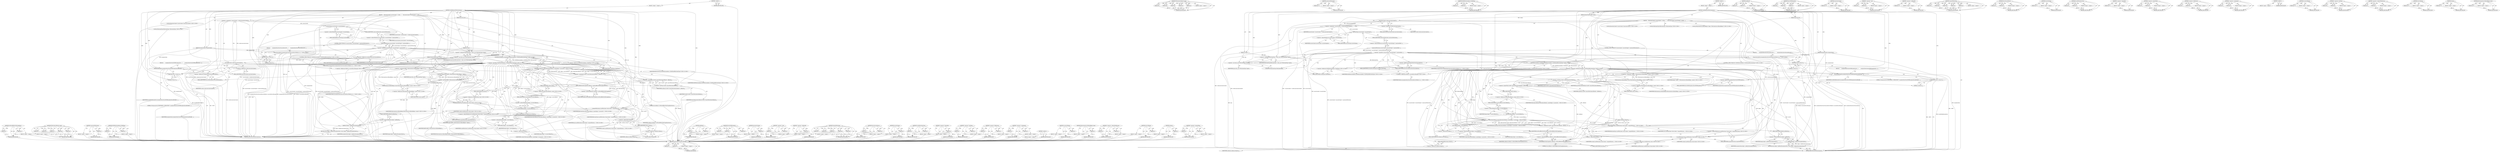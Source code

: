 digraph "FileSystemSyncCallbackHelper.create" {
vulnerable_239 [label=<(METHOD,setShouldBlockUntilCompletion)>];
vulnerable_240 [label=<(PARAM,p1)>];
vulnerable_241 [label=<(PARAM,p2)>];
vulnerable_242 [label=<(BLOCK,&lt;empty&gt;,&lt;empty&gt;)>];
vulnerable_243 [label=<(METHOD_RETURN,ANY)>];
vulnerable_219 [label=<(METHOD,FileSystemCallbacks.create)>];
vulnerable_220 [label=<(PARAM,p1)>];
vulnerable_221 [label=<(PARAM,p2)>];
vulnerable_222 [label=<(PARAM,p3)>];
vulnerable_223 [label=<(PARAM,p4)>];
vulnerable_224 [label=<(PARAM,p5)>];
vulnerable_225 [label=<(BLOCK,&lt;empty&gt;,&lt;empty&gt;)>];
vulnerable_226 [label=<(METHOD_RETURN,ANY)>];
vulnerable_171 [label=<(METHOD,canAccessFileSystem)>];
vulnerable_172 [label=<(PARAM,p1)>];
vulnerable_173 [label=<(BLOCK,&lt;empty&gt;,&lt;empty&gt;)>];
vulnerable_174 [label=<(METHOD_RETURN,ANY)>];
vulnerable_194 [label=<(METHOD,DOMFileSystemBase.isValidType)>];
vulnerable_195 [label=<(PARAM,p1)>];
vulnerable_196 [label=<(PARAM,p2)>];
vulnerable_197 [label=<(BLOCK,&lt;empty&gt;,&lt;empty&gt;)>];
vulnerable_198 [label=<(METHOD_RETURN,ANY)>];
vulnerable_6 [label=<(METHOD,&lt;global&gt;)<SUB>1</SUB>>];
vulnerable_7 [label=<(BLOCK,&lt;empty&gt;,&lt;empty&gt;)<SUB>1</SUB>>];
vulnerable_8 [label=<(METHOD,webkitRequestFileSystemSync)<SUB>1</SUB>>];
vulnerable_9 [label=<(PARAM,WorkerGlobalScope&amp; worker)<SUB>1</SUB>>];
vulnerable_10 [label=<(PARAM,int type)<SUB>1</SUB>>];
vulnerable_11 [label=<(PARAM,long long size)<SUB>1</SUB>>];
vulnerable_12 [label=<(PARAM,ExceptionState&amp; exceptionState)<SUB>1</SUB>>];
vulnerable_13 [label=<(BLOCK,{
    ExecutionContext* secureContext = worker....,{
    ExecutionContext* secureContext = worker....)<SUB>2</SUB>>];
vulnerable_14 [label="<(LOCAL,ExecutionContext* secureContext: ExecutionContext*)<SUB>3</SUB>>"];
vulnerable_15 [label=<(&lt;operator&gt;.assignment,* secureContext = worker.executionContext())<SUB>3</SUB>>];
vulnerable_16 [label=<(IDENTIFIER,secureContext,* secureContext = worker.executionContext())<SUB>3</SUB>>];
vulnerable_17 [label=<(executionContext,worker.executionContext())<SUB>3</SUB>>];
vulnerable_18 [label=<(&lt;operator&gt;.fieldAccess,worker.executionContext)<SUB>3</SUB>>];
vulnerable_19 [label=<(IDENTIFIER,worker,worker.executionContext())<SUB>3</SUB>>];
vulnerable_20 [label=<(FIELD_IDENTIFIER,executionContext,executionContext)<SUB>3</SUB>>];
vulnerable_21 [label=<(CONTROL_STRUCTURE,IF,if (!secureContext-&gt;securityOrigin()-&gt;canAccessFileSystem()))<SUB>4</SUB>>];
vulnerable_22 [label=<(&lt;operator&gt;.logicalNot,!secureContext-&gt;securityOrigin()-&gt;canAccessFile...)<SUB>4</SUB>>];
vulnerable_23 [label=<(canAccessFileSystem,secureContext-&gt;securityOrigin()-&gt;canAccessFileS...)<SUB>4</SUB>>];
vulnerable_24 [label=<(&lt;operator&gt;.indirectFieldAccess,secureContext-&gt;securityOrigin()-&gt;canAccessFileS...)<SUB>4</SUB>>];
vulnerable_25 [label=<(securityOrigin,secureContext-&gt;securityOrigin())<SUB>4</SUB>>];
vulnerable_26 [label=<(&lt;operator&gt;.indirectFieldAccess,secureContext-&gt;securityOrigin)<SUB>4</SUB>>];
vulnerable_27 [label=<(IDENTIFIER,secureContext,secureContext-&gt;securityOrigin())<SUB>4</SUB>>];
vulnerable_28 [label=<(FIELD_IDENTIFIER,securityOrigin,securityOrigin)<SUB>4</SUB>>];
vulnerable_29 [label=<(FIELD_IDENTIFIER,canAccessFileSystem,canAccessFileSystem)<SUB>4</SUB>>];
vulnerable_30 [label=<(BLOCK,{
        exceptionState.throwSecurityError(Fil...,{
        exceptionState.throwSecurityError(Fil...)<SUB>4</SUB>>];
vulnerable_31 [label="<(throwSecurityError,exceptionState.throwSecurityError(FileError::se...)<SUB>5</SUB>>"];
vulnerable_32 [label=<(&lt;operator&gt;.fieldAccess,exceptionState.throwSecurityError)<SUB>5</SUB>>];
vulnerable_33 [label="<(IDENTIFIER,exceptionState,exceptionState.throwSecurityError(FileError::se...)<SUB>5</SUB>>"];
vulnerable_34 [label=<(FIELD_IDENTIFIER,throwSecurityError,throwSecurityError)<SUB>5</SUB>>];
vulnerable_35 [label="<(&lt;operator&gt;.fieldAccess,FileError::securityErrorMessage)<SUB>5</SUB>>"];
vulnerable_36 [label="<(IDENTIFIER,FileError,exceptionState.throwSecurityError(FileError::se...)<SUB>5</SUB>>"];
vulnerable_37 [label=<(FIELD_IDENTIFIER,securityErrorMessage,securityErrorMessage)<SUB>5</SUB>>];
vulnerable_38 [label=<(RETURN,return 0;,return 0;)<SUB>6</SUB>>];
vulnerable_39 [label=<(LITERAL,0,return 0;)<SUB>6</SUB>>];
vulnerable_40 [label="<(LOCAL,FileSystemType fileSystemType: FileSystemType)<SUB>9</SUB>>"];
vulnerable_41 [label=<(&lt;operator&gt;.assignment,fileSystemType = static_cast&lt;FileSystemType&gt;(type))<SUB>9</SUB>>];
vulnerable_42 [label=<(IDENTIFIER,fileSystemType,fileSystemType = static_cast&lt;FileSystemType&gt;(type))<SUB>9</SUB>>];
vulnerable_43 [label=<(&lt;operator&gt;.cast,static_cast&lt;FileSystemType&gt;(type))<SUB>9</SUB>>];
vulnerable_44 [label=<(UNKNOWN,FileSystemType,FileSystemType)<SUB>9</SUB>>];
vulnerable_45 [label=<(IDENTIFIER,type,static_cast&lt;FileSystemType&gt;(type))<SUB>9</SUB>>];
vulnerable_46 [label="<(CONTROL_STRUCTURE,IF,if (!DOMFileSystemBase::isValidType(fileSystemType)))<SUB>10</SUB>>"];
vulnerable_47 [label="<(&lt;operator&gt;.logicalNot,!DOMFileSystemBase::isValidType(fileSystemType))<SUB>10</SUB>>"];
vulnerable_48 [label="<(DOMFileSystemBase.isValidType,DOMFileSystemBase::isValidType(fileSystemType))<SUB>10</SUB>>"];
vulnerable_49 [label="<(&lt;operator&gt;.fieldAccess,DOMFileSystemBase::isValidType)<SUB>10</SUB>>"];
vulnerable_50 [label="<(IDENTIFIER,DOMFileSystemBase,DOMFileSystemBase::isValidType(fileSystemType))<SUB>10</SUB>>"];
vulnerable_51 [label=<(FIELD_IDENTIFIER,isValidType,isValidType)<SUB>10</SUB>>];
vulnerable_52 [label="<(IDENTIFIER,fileSystemType,DOMFileSystemBase::isValidType(fileSystemType))<SUB>10</SUB>>"];
vulnerable_53 [label=<(BLOCK,{
        exceptionState.throwDOMException(Inva...,{
        exceptionState.throwDOMException(Inva...)<SUB>10</SUB>>];
vulnerable_54 [label=<(throwDOMException,exceptionState.throwDOMException(InvalidModific...)<SUB>11</SUB>>];
vulnerable_55 [label=<(&lt;operator&gt;.fieldAccess,exceptionState.throwDOMException)<SUB>11</SUB>>];
vulnerable_56 [label=<(IDENTIFIER,exceptionState,exceptionState.throwDOMException(InvalidModific...)<SUB>11</SUB>>];
vulnerable_57 [label=<(FIELD_IDENTIFIER,throwDOMException,throwDOMException)<SUB>11</SUB>>];
vulnerable_58 [label=<(IDENTIFIER,InvalidModificationError,exceptionState.throwDOMException(InvalidModific...)<SUB>11</SUB>>];
vulnerable_59 [label=<(LITERAL,&quot;the type must be TEMPORARY or PERSISTENT.&quot;,exceptionState.throwDOMException(InvalidModific...)<SUB>11</SUB>>];
vulnerable_60 [label=<(RETURN,return 0;,return 0;)<SUB>12</SUB>>];
vulnerable_61 [label=<(LITERAL,0,return 0;)<SUB>12</SUB>>];
vulnerable_62 [label=<(&lt;operator&gt;.assignment,RefPtr&lt;FileSystemSyncCallbackHelper&gt; helper = F...)<SUB>15</SUB>>];
vulnerable_63 [label=<(&lt;operator&gt;.greaterThan,RefPtr&lt;FileSystemSyncCallbackHelper&gt; helper)<SUB>15</SUB>>];
vulnerable_64 [label=<(&lt;operator&gt;.lessThan,RefPtr&lt;FileSystemSyncCallbackHelper)<SUB>15</SUB>>];
vulnerable_65 [label=<(IDENTIFIER,RefPtr,RefPtr&lt;FileSystemSyncCallbackHelper)<SUB>15</SUB>>];
vulnerable_66 [label=<(IDENTIFIER,FileSystemSyncCallbackHelper,RefPtr&lt;FileSystemSyncCallbackHelper)<SUB>15</SUB>>];
vulnerable_67 [label=<(IDENTIFIER,helper,RefPtr&lt;FileSystemSyncCallbackHelper&gt; helper)<SUB>15</SUB>>];
vulnerable_68 [label="<(FileSystemSyncCallbackHelper.create,FileSystemSyncCallbackHelper::create())<SUB>15</SUB>>"];
vulnerable_69 [label="<(&lt;operator&gt;.fieldAccess,FileSystemSyncCallbackHelper::create)<SUB>15</SUB>>"];
vulnerable_70 [label="<(IDENTIFIER,FileSystemSyncCallbackHelper,FileSystemSyncCallbackHelper::create())<SUB>15</SUB>>"];
vulnerable_71 [label=<(FIELD_IDENTIFIER,create,create)<SUB>15</SUB>>];
vulnerable_72 [label=<(&lt;operator&gt;.assignment,OwnPtr&lt;AsyncFileSystemCallbacks&gt; callbacks = Fi...)<SUB>16</SUB>>];
vulnerable_73 [label=<(&lt;operator&gt;.greaterThan,OwnPtr&lt;AsyncFileSystemCallbacks&gt; callbacks)<SUB>16</SUB>>];
vulnerable_74 [label=<(&lt;operator&gt;.lessThan,OwnPtr&lt;AsyncFileSystemCallbacks)<SUB>16</SUB>>];
vulnerable_75 [label=<(IDENTIFIER,OwnPtr,OwnPtr&lt;AsyncFileSystemCallbacks)<SUB>16</SUB>>];
vulnerable_76 [label=<(IDENTIFIER,AsyncFileSystemCallbacks,OwnPtr&lt;AsyncFileSystemCallbacks)<SUB>16</SUB>>];
vulnerable_77 [label=<(IDENTIFIER,callbacks,OwnPtr&lt;AsyncFileSystemCallbacks&gt; callbacks)<SUB>16</SUB>>];
vulnerable_78 [label="<(FileSystemCallbacks.create,FileSystemCallbacks::create(helper-&gt;successCall...)<SUB>16</SUB>>"];
vulnerable_79 [label="<(&lt;operator&gt;.fieldAccess,FileSystemCallbacks::create)<SUB>16</SUB>>"];
vulnerable_80 [label="<(IDENTIFIER,FileSystemCallbacks,FileSystemCallbacks::create(helper-&gt;successCall...)<SUB>16</SUB>>"];
vulnerable_81 [label=<(FIELD_IDENTIFIER,create,create)<SUB>16</SUB>>];
vulnerable_82 [label=<(successCallback,helper-&gt;successCallback())<SUB>16</SUB>>];
vulnerable_83 [label=<(&lt;operator&gt;.indirectFieldAccess,helper-&gt;successCallback)<SUB>16</SUB>>];
vulnerable_84 [label=<(IDENTIFIER,helper,helper-&gt;successCallback())<SUB>16</SUB>>];
vulnerable_85 [label=<(FIELD_IDENTIFIER,successCallback,successCallback)<SUB>16</SUB>>];
vulnerable_86 [label=<(errorCallback,helper-&gt;errorCallback())<SUB>16</SUB>>];
vulnerable_87 [label=<(&lt;operator&gt;.indirectFieldAccess,helper-&gt;errorCallback)<SUB>16</SUB>>];
vulnerable_88 [label=<(IDENTIFIER,helper,helper-&gt;errorCallback())<SUB>16</SUB>>];
vulnerable_89 [label=<(FIELD_IDENTIFIER,errorCallback,errorCallback)<SUB>16</SUB>>];
vulnerable_90 [label=<(&lt;operator&gt;.addressOf,&amp;worker)<SUB>16</SUB>>];
vulnerable_91 [label="<(IDENTIFIER,worker,FileSystemCallbacks::create(helper-&gt;successCall...)<SUB>16</SUB>>"];
vulnerable_92 [label="<(IDENTIFIER,fileSystemType,FileSystemCallbacks::create(helper-&gt;successCall...)<SUB>16</SUB>>"];
vulnerable_93 [label=<(setShouldBlockUntilCompletion,callbacks-&gt;setShouldBlockUntilCompletion(true))<SUB>17</SUB>>];
vulnerable_94 [label=<(&lt;operator&gt;.indirectFieldAccess,callbacks-&gt;setShouldBlockUntilCompletion)<SUB>17</SUB>>];
vulnerable_95 [label=<(IDENTIFIER,callbacks,callbacks-&gt;setShouldBlockUntilCompletion(true))<SUB>17</SUB>>];
vulnerable_96 [label=<(FIELD_IDENTIFIER,setShouldBlockUntilCompletion,setShouldBlockUntilCompletion)<SUB>17</SUB>>];
vulnerable_97 [label=<(LITERAL,true,callbacks-&gt;setShouldBlockUntilCompletion(true))<SUB>17</SUB>>];
vulnerable_98 [label="<(requestFileSystem,LocalFileSystem::from(worker)-&gt;requestFileSyste...)<SUB>19</SUB>>"];
vulnerable_99 [label="<(&lt;operator&gt;.indirectFieldAccess,LocalFileSystem::from(worker)-&gt;requestFileSystem)<SUB>19</SUB>>"];
vulnerable_100 [label="<(LocalFileSystem.from,LocalFileSystem::from(worker))<SUB>19</SUB>>"];
vulnerable_101 [label="<(&lt;operator&gt;.fieldAccess,LocalFileSystem::from)<SUB>19</SUB>>"];
vulnerable_102 [label="<(IDENTIFIER,LocalFileSystem,LocalFileSystem::from(worker))<SUB>19</SUB>>"];
vulnerable_103 [label=<(FIELD_IDENTIFIER,from,from)<SUB>19</SUB>>];
vulnerable_104 [label="<(IDENTIFIER,worker,LocalFileSystem::from(worker))<SUB>19</SUB>>"];
vulnerable_105 [label=<(FIELD_IDENTIFIER,requestFileSystem,requestFileSystem)<SUB>19</SUB>>];
vulnerable_106 [label=<(&lt;operator&gt;.addressOf,&amp;worker)<SUB>19</SUB>>];
vulnerable_107 [label="<(IDENTIFIER,worker,LocalFileSystem::from(worker)-&gt;requestFileSyste...)<SUB>19</SUB>>"];
vulnerable_108 [label="<(IDENTIFIER,fileSystemType,LocalFileSystem::from(worker)-&gt;requestFileSyste...)<SUB>19</SUB>>"];
vulnerable_109 [label="<(IDENTIFIER,size,LocalFileSystem::from(worker)-&gt;requestFileSyste...)<SUB>19</SUB>>"];
vulnerable_110 [label=<(release,callbacks.release())<SUB>19</SUB>>];
vulnerable_111 [label=<(&lt;operator&gt;.fieldAccess,callbacks.release)<SUB>19</SUB>>];
vulnerable_112 [label=<(IDENTIFIER,callbacks,callbacks.release())<SUB>19</SUB>>];
vulnerable_113 [label=<(FIELD_IDENTIFIER,release,release)<SUB>19</SUB>>];
vulnerable_114 [label=<(RETURN,return helper-&gt;getResult(exceptionState);,return helper-&gt;getResult(exceptionState);)<SUB>20</SUB>>];
vulnerable_115 [label=<(getResult,helper-&gt;getResult(exceptionState))<SUB>20</SUB>>];
vulnerable_116 [label=<(&lt;operator&gt;.indirectFieldAccess,helper-&gt;getResult)<SUB>20</SUB>>];
vulnerable_117 [label=<(IDENTIFIER,helper,helper-&gt;getResult(exceptionState))<SUB>20</SUB>>];
vulnerable_118 [label=<(FIELD_IDENTIFIER,getResult,getResult)<SUB>20</SUB>>];
vulnerable_119 [label=<(IDENTIFIER,exceptionState,helper-&gt;getResult(exceptionState))<SUB>20</SUB>>];
vulnerable_120 [label=<(METHOD_RETURN,DOMFileSystemSync)<SUB>1</SUB>>];
vulnerable_122 [label=<(METHOD_RETURN,ANY)<SUB>1</SUB>>];
vulnerable_261 [label=<(METHOD,getResult)>];
vulnerable_262 [label=<(PARAM,p1)>];
vulnerable_263 [label=<(PARAM,p2)>];
vulnerable_264 [label=<(BLOCK,&lt;empty&gt;,&lt;empty&gt;)>];
vulnerable_265 [label=<(METHOD_RETURN,ANY)>];
vulnerable_199 [label=<(METHOD,throwDOMException)>];
vulnerable_200 [label=<(PARAM,p1)>];
vulnerable_201 [label=<(PARAM,p2)>];
vulnerable_202 [label=<(PARAM,p3)>];
vulnerable_203 [label=<(BLOCK,&lt;empty&gt;,&lt;empty&gt;)>];
vulnerable_204 [label=<(METHOD_RETURN,ANY)>];
vulnerable_158 [label=<(METHOD,executionContext)>];
vulnerable_159 [label=<(PARAM,p1)>];
vulnerable_160 [label=<(BLOCK,&lt;empty&gt;,&lt;empty&gt;)>];
vulnerable_161 [label=<(METHOD_RETURN,ANY)>];
vulnerable_189 [label=<(METHOD,&lt;operator&gt;.cast)>];
vulnerable_190 [label=<(PARAM,p1)>];
vulnerable_191 [label=<(PARAM,p2)>];
vulnerable_192 [label=<(BLOCK,&lt;empty&gt;,&lt;empty&gt;)>];
vulnerable_193 [label=<(METHOD_RETURN,ANY)>];
vulnerable_235 [label=<(METHOD,&lt;operator&gt;.addressOf)>];
vulnerable_236 [label=<(PARAM,p1)>];
vulnerable_237 [label=<(BLOCK,&lt;empty&gt;,&lt;empty&gt;)>];
vulnerable_238 [label=<(METHOD_RETURN,ANY)>];
vulnerable_244 [label=<(METHOD,requestFileSystem)>];
vulnerable_245 [label=<(PARAM,p1)>];
vulnerable_246 [label=<(PARAM,p2)>];
vulnerable_247 [label=<(PARAM,p3)>];
vulnerable_248 [label=<(PARAM,p4)>];
vulnerable_249 [label=<(PARAM,p5)>];
vulnerable_250 [label=<(BLOCK,&lt;empty&gt;,&lt;empty&gt;)>];
vulnerable_251 [label=<(METHOD_RETURN,ANY)>];
vulnerable_184 [label=<(METHOD,throwSecurityError)>];
vulnerable_185 [label=<(PARAM,p1)>];
vulnerable_186 [label=<(PARAM,p2)>];
vulnerable_187 [label=<(BLOCK,&lt;empty&gt;,&lt;empty&gt;)>];
vulnerable_188 [label=<(METHOD_RETURN,ANY)>];
vulnerable_180 [label=<(METHOD,securityOrigin)>];
vulnerable_181 [label=<(PARAM,p1)>];
vulnerable_182 [label=<(BLOCK,&lt;empty&gt;,&lt;empty&gt;)>];
vulnerable_183 [label=<(METHOD_RETURN,ANY)>];
vulnerable_252 [label=<(METHOD,LocalFileSystem.from)>];
vulnerable_253 [label=<(PARAM,p1)>];
vulnerable_254 [label=<(PARAM,p2)>];
vulnerable_255 [label=<(BLOCK,&lt;empty&gt;,&lt;empty&gt;)>];
vulnerable_256 [label=<(METHOD_RETURN,ANY)>];
vulnerable_167 [label=<(METHOD,&lt;operator&gt;.logicalNot)>];
vulnerable_168 [label=<(PARAM,p1)>];
vulnerable_169 [label=<(BLOCK,&lt;empty&gt;,&lt;empty&gt;)>];
vulnerable_170 [label=<(METHOD_RETURN,ANY)>];
vulnerable_210 [label=<(METHOD,&lt;operator&gt;.lessThan)>];
vulnerable_211 [label=<(PARAM,p1)>];
vulnerable_212 [label=<(PARAM,p2)>];
vulnerable_213 [label=<(BLOCK,&lt;empty&gt;,&lt;empty&gt;)>];
vulnerable_214 [label=<(METHOD_RETURN,ANY)>];
vulnerable_162 [label=<(METHOD,&lt;operator&gt;.fieldAccess)>];
vulnerable_163 [label=<(PARAM,p1)>];
vulnerable_164 [label=<(PARAM,p2)>];
vulnerable_165 [label=<(BLOCK,&lt;empty&gt;,&lt;empty&gt;)>];
vulnerable_166 [label=<(METHOD_RETURN,ANY)>];
vulnerable_153 [label=<(METHOD,&lt;operator&gt;.assignment)>];
vulnerable_154 [label=<(PARAM,p1)>];
vulnerable_155 [label=<(PARAM,p2)>];
vulnerable_156 [label=<(BLOCK,&lt;empty&gt;,&lt;empty&gt;)>];
vulnerable_157 [label=<(METHOD_RETURN,ANY)>];
vulnerable_147 [label=<(METHOD,&lt;global&gt;)<SUB>1</SUB>>];
vulnerable_148 [label=<(BLOCK,&lt;empty&gt;,&lt;empty&gt;)>];
vulnerable_149 [label=<(METHOD_RETURN,ANY)>];
vulnerable_227 [label=<(METHOD,successCallback)>];
vulnerable_228 [label=<(PARAM,p1)>];
vulnerable_229 [label=<(BLOCK,&lt;empty&gt;,&lt;empty&gt;)>];
vulnerable_230 [label=<(METHOD_RETURN,ANY)>];
vulnerable_215 [label=<(METHOD,FileSystemSyncCallbackHelper.create)>];
vulnerable_216 [label=<(PARAM,p1)>];
vulnerable_217 [label=<(BLOCK,&lt;empty&gt;,&lt;empty&gt;)>];
vulnerable_218 [label=<(METHOD_RETURN,ANY)>];
vulnerable_175 [label=<(METHOD,&lt;operator&gt;.indirectFieldAccess)>];
vulnerable_176 [label=<(PARAM,p1)>];
vulnerable_177 [label=<(PARAM,p2)>];
vulnerable_178 [label=<(BLOCK,&lt;empty&gt;,&lt;empty&gt;)>];
vulnerable_179 [label=<(METHOD_RETURN,ANY)>];
vulnerable_231 [label=<(METHOD,errorCallback)>];
vulnerable_232 [label=<(PARAM,p1)>];
vulnerable_233 [label=<(BLOCK,&lt;empty&gt;,&lt;empty&gt;)>];
vulnerable_234 [label=<(METHOD_RETURN,ANY)>];
vulnerable_257 [label=<(METHOD,release)>];
vulnerable_258 [label=<(PARAM,p1)>];
vulnerable_259 [label=<(BLOCK,&lt;empty&gt;,&lt;empty&gt;)>];
vulnerable_260 [label=<(METHOD_RETURN,ANY)>];
vulnerable_205 [label=<(METHOD,&lt;operator&gt;.greaterThan)>];
vulnerable_206 [label=<(PARAM,p1)>];
vulnerable_207 [label=<(PARAM,p2)>];
vulnerable_208 [label=<(BLOCK,&lt;empty&gt;,&lt;empty&gt;)>];
vulnerable_209 [label=<(METHOD_RETURN,ANY)>];
fixed_238 [label=<(METHOD,setShouldBlockUntilCompletion)>];
fixed_239 [label=<(PARAM,p1)>];
fixed_240 [label=<(PARAM,p2)>];
fixed_241 [label=<(BLOCK,&lt;empty&gt;,&lt;empty&gt;)>];
fixed_242 [label=<(METHOD_RETURN,ANY)>];
fixed_218 [label=<(METHOD,FileSystemCallbacks.create)>];
fixed_219 [label=<(PARAM,p1)>];
fixed_220 [label=<(PARAM,p2)>];
fixed_221 [label=<(PARAM,p3)>];
fixed_222 [label=<(PARAM,p4)>];
fixed_223 [label=<(PARAM,p5)>];
fixed_224 [label=<(BLOCK,&lt;empty&gt;,&lt;empty&gt;)>];
fixed_225 [label=<(METHOD_RETURN,ANY)>];
fixed_170 [label=<(METHOD,canAccessFileSystem)>];
fixed_171 [label=<(PARAM,p1)>];
fixed_172 [label=<(BLOCK,&lt;empty&gt;,&lt;empty&gt;)>];
fixed_173 [label=<(METHOD_RETURN,ANY)>];
fixed_193 [label=<(METHOD,DOMFileSystemBase.isValidType)>];
fixed_194 [label=<(PARAM,p1)>];
fixed_195 [label=<(PARAM,p2)>];
fixed_196 [label=<(BLOCK,&lt;empty&gt;,&lt;empty&gt;)>];
fixed_197 [label=<(METHOD_RETURN,ANY)>];
fixed_6 [label=<(METHOD,&lt;global&gt;)<SUB>1</SUB>>];
fixed_7 [label=<(BLOCK,&lt;empty&gt;,&lt;empty&gt;)<SUB>1</SUB>>];
fixed_8 [label=<(METHOD,webkitRequestFileSystemSync)<SUB>1</SUB>>];
fixed_9 [label=<(PARAM,WorkerGlobalScope&amp; worker)<SUB>1</SUB>>];
fixed_10 [label=<(PARAM,int type)<SUB>1</SUB>>];
fixed_11 [label=<(PARAM,long long size)<SUB>1</SUB>>];
fixed_12 [label=<(PARAM,ExceptionState&amp; exceptionState)<SUB>1</SUB>>];
fixed_13 [label=<(BLOCK,{
    ExecutionContext* secureContext = worker....,{
    ExecutionContext* secureContext = worker....)<SUB>2</SUB>>];
fixed_14 [label="<(LOCAL,ExecutionContext* secureContext: ExecutionContext*)<SUB>3</SUB>>"];
fixed_15 [label=<(&lt;operator&gt;.assignment,* secureContext = worker.executionContext())<SUB>3</SUB>>];
fixed_16 [label=<(IDENTIFIER,secureContext,* secureContext = worker.executionContext())<SUB>3</SUB>>];
fixed_17 [label=<(executionContext,worker.executionContext())<SUB>3</SUB>>];
fixed_18 [label=<(&lt;operator&gt;.fieldAccess,worker.executionContext)<SUB>3</SUB>>];
fixed_19 [label=<(IDENTIFIER,worker,worker.executionContext())<SUB>3</SUB>>];
fixed_20 [label=<(FIELD_IDENTIFIER,executionContext,executionContext)<SUB>3</SUB>>];
fixed_21 [label=<(CONTROL_STRUCTURE,IF,if (!secureContext-&gt;securityOrigin()-&gt;canAccessFileSystem()))<SUB>4</SUB>>];
fixed_22 [label=<(&lt;operator&gt;.logicalNot,!secureContext-&gt;securityOrigin()-&gt;canAccessFile...)<SUB>4</SUB>>];
fixed_23 [label=<(canAccessFileSystem,secureContext-&gt;securityOrigin()-&gt;canAccessFileS...)<SUB>4</SUB>>];
fixed_24 [label=<(&lt;operator&gt;.indirectFieldAccess,secureContext-&gt;securityOrigin()-&gt;canAccessFileS...)<SUB>4</SUB>>];
fixed_25 [label=<(securityOrigin,secureContext-&gt;securityOrigin())<SUB>4</SUB>>];
fixed_26 [label=<(&lt;operator&gt;.indirectFieldAccess,secureContext-&gt;securityOrigin)<SUB>4</SUB>>];
fixed_27 [label=<(IDENTIFIER,secureContext,secureContext-&gt;securityOrigin())<SUB>4</SUB>>];
fixed_28 [label=<(FIELD_IDENTIFIER,securityOrigin,securityOrigin)<SUB>4</SUB>>];
fixed_29 [label=<(FIELD_IDENTIFIER,canAccessFileSystem,canAccessFileSystem)<SUB>4</SUB>>];
fixed_30 [label=<(BLOCK,{
        exceptionState.throwSecurityError(Fil...,{
        exceptionState.throwSecurityError(Fil...)<SUB>4</SUB>>];
fixed_31 [label="<(throwSecurityError,exceptionState.throwSecurityError(FileError::se...)<SUB>5</SUB>>"];
fixed_32 [label=<(&lt;operator&gt;.fieldAccess,exceptionState.throwSecurityError)<SUB>5</SUB>>];
fixed_33 [label="<(IDENTIFIER,exceptionState,exceptionState.throwSecurityError(FileError::se...)<SUB>5</SUB>>"];
fixed_34 [label=<(FIELD_IDENTIFIER,throwSecurityError,throwSecurityError)<SUB>5</SUB>>];
fixed_35 [label="<(&lt;operator&gt;.fieldAccess,FileError::securityErrorMessage)<SUB>5</SUB>>"];
fixed_36 [label="<(IDENTIFIER,FileError,exceptionState.throwSecurityError(FileError::se...)<SUB>5</SUB>>"];
fixed_37 [label=<(FIELD_IDENTIFIER,securityErrorMessage,securityErrorMessage)<SUB>5</SUB>>];
fixed_38 [label=<(RETURN,return 0;,return 0;)<SUB>6</SUB>>];
fixed_39 [label=<(LITERAL,0,return 0;)<SUB>6</SUB>>];
fixed_40 [label="<(LOCAL,FileSystemType fileSystemType: FileSystemType)<SUB>9</SUB>>"];
fixed_41 [label=<(&lt;operator&gt;.assignment,fileSystemType = static_cast&lt;FileSystemType&gt;(type))<SUB>9</SUB>>];
fixed_42 [label=<(IDENTIFIER,fileSystemType,fileSystemType = static_cast&lt;FileSystemType&gt;(type))<SUB>9</SUB>>];
fixed_43 [label=<(&lt;operator&gt;.cast,static_cast&lt;FileSystemType&gt;(type))<SUB>9</SUB>>];
fixed_44 [label=<(UNKNOWN,FileSystemType,FileSystemType)<SUB>9</SUB>>];
fixed_45 [label=<(IDENTIFIER,type,static_cast&lt;FileSystemType&gt;(type))<SUB>9</SUB>>];
fixed_46 [label="<(CONTROL_STRUCTURE,IF,if (!DOMFileSystemBase::isValidType(fileSystemType)))<SUB>10</SUB>>"];
fixed_47 [label="<(&lt;operator&gt;.logicalNot,!DOMFileSystemBase::isValidType(fileSystemType))<SUB>10</SUB>>"];
fixed_48 [label="<(DOMFileSystemBase.isValidType,DOMFileSystemBase::isValidType(fileSystemType))<SUB>10</SUB>>"];
fixed_49 [label="<(&lt;operator&gt;.fieldAccess,DOMFileSystemBase::isValidType)<SUB>10</SUB>>"];
fixed_50 [label="<(IDENTIFIER,DOMFileSystemBase,DOMFileSystemBase::isValidType(fileSystemType))<SUB>10</SUB>>"];
fixed_51 [label=<(FIELD_IDENTIFIER,isValidType,isValidType)<SUB>10</SUB>>];
fixed_52 [label="<(IDENTIFIER,fileSystemType,DOMFileSystemBase::isValidType(fileSystemType))<SUB>10</SUB>>"];
fixed_53 [label=<(BLOCK,{
        exceptionState.throwDOMException(Inva...,{
        exceptionState.throwDOMException(Inva...)<SUB>10</SUB>>];
fixed_54 [label=<(throwDOMException,exceptionState.throwDOMException(InvalidModific...)<SUB>11</SUB>>];
fixed_55 [label=<(&lt;operator&gt;.fieldAccess,exceptionState.throwDOMException)<SUB>11</SUB>>];
fixed_56 [label=<(IDENTIFIER,exceptionState,exceptionState.throwDOMException(InvalidModific...)<SUB>11</SUB>>];
fixed_57 [label=<(FIELD_IDENTIFIER,throwDOMException,throwDOMException)<SUB>11</SUB>>];
fixed_58 [label=<(IDENTIFIER,InvalidModificationError,exceptionState.throwDOMException(InvalidModific...)<SUB>11</SUB>>];
fixed_59 [label=<(LITERAL,&quot;the type must be TEMPORARY or PERSISTENT.&quot;,exceptionState.throwDOMException(InvalidModific...)<SUB>11</SUB>>];
fixed_60 [label=<(RETURN,return 0;,return 0;)<SUB>12</SUB>>];
fixed_61 [label=<(LITERAL,0,return 0;)<SUB>12</SUB>>];
fixed_62 [label="<(LOCAL,FileSystemSyncCallbackHelper* helper: FileSystemSyncCallbackHelper*)<SUB>15</SUB>>"];
fixed_63 [label="<(&lt;operator&gt;.assignment,* helper = FileSystemSyncCallbackHelper::create())<SUB>15</SUB>>"];
fixed_64 [label="<(IDENTIFIER,helper,* helper = FileSystemSyncCallbackHelper::create())<SUB>15</SUB>>"];
fixed_65 [label="<(FileSystemSyncCallbackHelper.create,FileSystemSyncCallbackHelper::create())<SUB>15</SUB>>"];
fixed_66 [label="<(&lt;operator&gt;.fieldAccess,FileSystemSyncCallbackHelper::create)<SUB>15</SUB>>"];
fixed_67 [label="<(IDENTIFIER,FileSystemSyncCallbackHelper,FileSystemSyncCallbackHelper::create())<SUB>15</SUB>>"];
fixed_68 [label=<(FIELD_IDENTIFIER,create,create)<SUB>15</SUB>>];
fixed_69 [label=<(&lt;operator&gt;.assignment,OwnPtr&lt;AsyncFileSystemCallbacks&gt; callbacks = Fi...)<SUB>16</SUB>>];
fixed_70 [label=<(&lt;operator&gt;.greaterThan,OwnPtr&lt;AsyncFileSystemCallbacks&gt; callbacks)<SUB>16</SUB>>];
fixed_71 [label=<(&lt;operator&gt;.lessThan,OwnPtr&lt;AsyncFileSystemCallbacks)<SUB>16</SUB>>];
fixed_72 [label=<(IDENTIFIER,OwnPtr,OwnPtr&lt;AsyncFileSystemCallbacks)<SUB>16</SUB>>];
fixed_73 [label=<(IDENTIFIER,AsyncFileSystemCallbacks,OwnPtr&lt;AsyncFileSystemCallbacks)<SUB>16</SUB>>];
fixed_74 [label=<(IDENTIFIER,callbacks,OwnPtr&lt;AsyncFileSystemCallbacks&gt; callbacks)<SUB>16</SUB>>];
fixed_75 [label="<(FileSystemCallbacks.create,FileSystemCallbacks::create(helper-&gt;successCall...)<SUB>16</SUB>>"];
fixed_76 [label="<(&lt;operator&gt;.fieldAccess,FileSystemCallbacks::create)<SUB>16</SUB>>"];
fixed_77 [label="<(IDENTIFIER,FileSystemCallbacks,FileSystemCallbacks::create(helper-&gt;successCall...)<SUB>16</SUB>>"];
fixed_78 [label=<(FIELD_IDENTIFIER,create,create)<SUB>16</SUB>>];
fixed_79 [label=<(successCallback,helper-&gt;successCallback())<SUB>16</SUB>>];
fixed_80 [label=<(&lt;operator&gt;.indirectFieldAccess,helper-&gt;successCallback)<SUB>16</SUB>>];
fixed_81 [label=<(IDENTIFIER,helper,helper-&gt;successCallback())<SUB>16</SUB>>];
fixed_82 [label=<(FIELD_IDENTIFIER,successCallback,successCallback)<SUB>16</SUB>>];
fixed_83 [label=<(errorCallback,helper-&gt;errorCallback())<SUB>16</SUB>>];
fixed_84 [label=<(&lt;operator&gt;.indirectFieldAccess,helper-&gt;errorCallback)<SUB>16</SUB>>];
fixed_85 [label=<(IDENTIFIER,helper,helper-&gt;errorCallback())<SUB>16</SUB>>];
fixed_86 [label=<(FIELD_IDENTIFIER,errorCallback,errorCallback)<SUB>16</SUB>>];
fixed_87 [label=<(&lt;operator&gt;.addressOf,&amp;worker)<SUB>16</SUB>>];
fixed_88 [label="<(IDENTIFIER,worker,FileSystemCallbacks::create(helper-&gt;successCall...)<SUB>16</SUB>>"];
fixed_89 [label="<(IDENTIFIER,fileSystemType,FileSystemCallbacks::create(helper-&gt;successCall...)<SUB>16</SUB>>"];
fixed_90 [label=<(setShouldBlockUntilCompletion,callbacks-&gt;setShouldBlockUntilCompletion(true))<SUB>17</SUB>>];
fixed_91 [label=<(&lt;operator&gt;.indirectFieldAccess,callbacks-&gt;setShouldBlockUntilCompletion)<SUB>17</SUB>>];
fixed_92 [label=<(IDENTIFIER,callbacks,callbacks-&gt;setShouldBlockUntilCompletion(true))<SUB>17</SUB>>];
fixed_93 [label=<(FIELD_IDENTIFIER,setShouldBlockUntilCompletion,setShouldBlockUntilCompletion)<SUB>17</SUB>>];
fixed_94 [label=<(LITERAL,true,callbacks-&gt;setShouldBlockUntilCompletion(true))<SUB>17</SUB>>];
fixed_95 [label="<(requestFileSystem,LocalFileSystem::from(worker)-&gt;requestFileSyste...)<SUB>19</SUB>>"];
fixed_96 [label="<(&lt;operator&gt;.indirectFieldAccess,LocalFileSystem::from(worker)-&gt;requestFileSystem)<SUB>19</SUB>>"];
fixed_97 [label="<(LocalFileSystem.from,LocalFileSystem::from(worker))<SUB>19</SUB>>"];
fixed_98 [label="<(&lt;operator&gt;.fieldAccess,LocalFileSystem::from)<SUB>19</SUB>>"];
fixed_99 [label="<(IDENTIFIER,LocalFileSystem,LocalFileSystem::from(worker))<SUB>19</SUB>>"];
fixed_100 [label=<(FIELD_IDENTIFIER,from,from)<SUB>19</SUB>>];
fixed_101 [label="<(IDENTIFIER,worker,LocalFileSystem::from(worker))<SUB>19</SUB>>"];
fixed_102 [label=<(FIELD_IDENTIFIER,requestFileSystem,requestFileSystem)<SUB>19</SUB>>];
fixed_103 [label=<(&lt;operator&gt;.addressOf,&amp;worker)<SUB>19</SUB>>];
fixed_104 [label="<(IDENTIFIER,worker,LocalFileSystem::from(worker)-&gt;requestFileSyste...)<SUB>19</SUB>>"];
fixed_105 [label="<(IDENTIFIER,fileSystemType,LocalFileSystem::from(worker)-&gt;requestFileSyste...)<SUB>19</SUB>>"];
fixed_106 [label="<(IDENTIFIER,size,LocalFileSystem::from(worker)-&gt;requestFileSyste...)<SUB>19</SUB>>"];
fixed_107 [label=<(release,callbacks.release())<SUB>19</SUB>>];
fixed_108 [label=<(&lt;operator&gt;.fieldAccess,callbacks.release)<SUB>19</SUB>>];
fixed_109 [label=<(IDENTIFIER,callbacks,callbacks.release())<SUB>19</SUB>>];
fixed_110 [label=<(FIELD_IDENTIFIER,release,release)<SUB>19</SUB>>];
fixed_111 [label=<(RETURN,return helper-&gt;getResult(exceptionState);,return helper-&gt;getResult(exceptionState);)<SUB>20</SUB>>];
fixed_112 [label=<(getResult,helper-&gt;getResult(exceptionState))<SUB>20</SUB>>];
fixed_113 [label=<(&lt;operator&gt;.indirectFieldAccess,helper-&gt;getResult)<SUB>20</SUB>>];
fixed_114 [label=<(IDENTIFIER,helper,helper-&gt;getResult(exceptionState))<SUB>20</SUB>>];
fixed_115 [label=<(FIELD_IDENTIFIER,getResult,getResult)<SUB>20</SUB>>];
fixed_116 [label=<(IDENTIFIER,exceptionState,helper-&gt;getResult(exceptionState))<SUB>20</SUB>>];
fixed_117 [label=<(METHOD_RETURN,DOMFileSystemSync)<SUB>1</SUB>>];
fixed_119 [label=<(METHOD_RETURN,ANY)<SUB>1</SUB>>];
fixed_260 [label=<(METHOD,getResult)>];
fixed_261 [label=<(PARAM,p1)>];
fixed_262 [label=<(PARAM,p2)>];
fixed_263 [label=<(BLOCK,&lt;empty&gt;,&lt;empty&gt;)>];
fixed_264 [label=<(METHOD_RETURN,ANY)>];
fixed_198 [label=<(METHOD,throwDOMException)>];
fixed_199 [label=<(PARAM,p1)>];
fixed_200 [label=<(PARAM,p2)>];
fixed_201 [label=<(PARAM,p3)>];
fixed_202 [label=<(BLOCK,&lt;empty&gt;,&lt;empty&gt;)>];
fixed_203 [label=<(METHOD_RETURN,ANY)>];
fixed_157 [label=<(METHOD,executionContext)>];
fixed_158 [label=<(PARAM,p1)>];
fixed_159 [label=<(BLOCK,&lt;empty&gt;,&lt;empty&gt;)>];
fixed_160 [label=<(METHOD_RETURN,ANY)>];
fixed_188 [label=<(METHOD,&lt;operator&gt;.cast)>];
fixed_189 [label=<(PARAM,p1)>];
fixed_190 [label=<(PARAM,p2)>];
fixed_191 [label=<(BLOCK,&lt;empty&gt;,&lt;empty&gt;)>];
fixed_192 [label=<(METHOD_RETURN,ANY)>];
fixed_234 [label=<(METHOD,&lt;operator&gt;.addressOf)>];
fixed_235 [label=<(PARAM,p1)>];
fixed_236 [label=<(BLOCK,&lt;empty&gt;,&lt;empty&gt;)>];
fixed_237 [label=<(METHOD_RETURN,ANY)>];
fixed_243 [label=<(METHOD,requestFileSystem)>];
fixed_244 [label=<(PARAM,p1)>];
fixed_245 [label=<(PARAM,p2)>];
fixed_246 [label=<(PARAM,p3)>];
fixed_247 [label=<(PARAM,p4)>];
fixed_248 [label=<(PARAM,p5)>];
fixed_249 [label=<(BLOCK,&lt;empty&gt;,&lt;empty&gt;)>];
fixed_250 [label=<(METHOD_RETURN,ANY)>];
fixed_183 [label=<(METHOD,throwSecurityError)>];
fixed_184 [label=<(PARAM,p1)>];
fixed_185 [label=<(PARAM,p2)>];
fixed_186 [label=<(BLOCK,&lt;empty&gt;,&lt;empty&gt;)>];
fixed_187 [label=<(METHOD_RETURN,ANY)>];
fixed_179 [label=<(METHOD,securityOrigin)>];
fixed_180 [label=<(PARAM,p1)>];
fixed_181 [label=<(BLOCK,&lt;empty&gt;,&lt;empty&gt;)>];
fixed_182 [label=<(METHOD_RETURN,ANY)>];
fixed_251 [label=<(METHOD,LocalFileSystem.from)>];
fixed_252 [label=<(PARAM,p1)>];
fixed_253 [label=<(PARAM,p2)>];
fixed_254 [label=<(BLOCK,&lt;empty&gt;,&lt;empty&gt;)>];
fixed_255 [label=<(METHOD_RETURN,ANY)>];
fixed_166 [label=<(METHOD,&lt;operator&gt;.logicalNot)>];
fixed_167 [label=<(PARAM,p1)>];
fixed_168 [label=<(BLOCK,&lt;empty&gt;,&lt;empty&gt;)>];
fixed_169 [label=<(METHOD_RETURN,ANY)>];
fixed_208 [label=<(METHOD,&lt;operator&gt;.greaterThan)>];
fixed_209 [label=<(PARAM,p1)>];
fixed_210 [label=<(PARAM,p2)>];
fixed_211 [label=<(BLOCK,&lt;empty&gt;,&lt;empty&gt;)>];
fixed_212 [label=<(METHOD_RETURN,ANY)>];
fixed_161 [label=<(METHOD,&lt;operator&gt;.fieldAccess)>];
fixed_162 [label=<(PARAM,p1)>];
fixed_163 [label=<(PARAM,p2)>];
fixed_164 [label=<(BLOCK,&lt;empty&gt;,&lt;empty&gt;)>];
fixed_165 [label=<(METHOD_RETURN,ANY)>];
fixed_152 [label=<(METHOD,&lt;operator&gt;.assignment)>];
fixed_153 [label=<(PARAM,p1)>];
fixed_154 [label=<(PARAM,p2)>];
fixed_155 [label=<(BLOCK,&lt;empty&gt;,&lt;empty&gt;)>];
fixed_156 [label=<(METHOD_RETURN,ANY)>];
fixed_146 [label=<(METHOD,&lt;global&gt;)<SUB>1</SUB>>];
fixed_147 [label=<(BLOCK,&lt;empty&gt;,&lt;empty&gt;)>];
fixed_148 [label=<(METHOD_RETURN,ANY)>];
fixed_226 [label=<(METHOD,successCallback)>];
fixed_227 [label=<(PARAM,p1)>];
fixed_228 [label=<(BLOCK,&lt;empty&gt;,&lt;empty&gt;)>];
fixed_229 [label=<(METHOD_RETURN,ANY)>];
fixed_213 [label=<(METHOD,&lt;operator&gt;.lessThan)>];
fixed_214 [label=<(PARAM,p1)>];
fixed_215 [label=<(PARAM,p2)>];
fixed_216 [label=<(BLOCK,&lt;empty&gt;,&lt;empty&gt;)>];
fixed_217 [label=<(METHOD_RETURN,ANY)>];
fixed_174 [label=<(METHOD,&lt;operator&gt;.indirectFieldAccess)>];
fixed_175 [label=<(PARAM,p1)>];
fixed_176 [label=<(PARAM,p2)>];
fixed_177 [label=<(BLOCK,&lt;empty&gt;,&lt;empty&gt;)>];
fixed_178 [label=<(METHOD_RETURN,ANY)>];
fixed_230 [label=<(METHOD,errorCallback)>];
fixed_231 [label=<(PARAM,p1)>];
fixed_232 [label=<(BLOCK,&lt;empty&gt;,&lt;empty&gt;)>];
fixed_233 [label=<(METHOD_RETURN,ANY)>];
fixed_256 [label=<(METHOD,release)>];
fixed_257 [label=<(PARAM,p1)>];
fixed_258 [label=<(BLOCK,&lt;empty&gt;,&lt;empty&gt;)>];
fixed_259 [label=<(METHOD_RETURN,ANY)>];
fixed_204 [label=<(METHOD,FileSystemSyncCallbackHelper.create)>];
fixed_205 [label=<(PARAM,p1)>];
fixed_206 [label=<(BLOCK,&lt;empty&gt;,&lt;empty&gt;)>];
fixed_207 [label=<(METHOD_RETURN,ANY)>];
vulnerable_239 -> vulnerable_240  [key=0, label="AST: "];
vulnerable_239 -> vulnerable_240  [key=1, label="DDG: "];
vulnerable_239 -> vulnerable_242  [key=0, label="AST: "];
vulnerable_239 -> vulnerable_241  [key=0, label="AST: "];
vulnerable_239 -> vulnerable_241  [key=1, label="DDG: "];
vulnerable_239 -> vulnerable_243  [key=0, label="AST: "];
vulnerable_239 -> vulnerable_243  [key=1, label="CFG: "];
vulnerable_240 -> vulnerable_243  [key=0, label="DDG: p1"];
vulnerable_241 -> vulnerable_243  [key=0, label="DDG: p2"];
vulnerable_242 -> fixed_238  [key=0];
vulnerable_243 -> fixed_238  [key=0];
vulnerable_219 -> vulnerable_220  [key=0, label="AST: "];
vulnerable_219 -> vulnerable_220  [key=1, label="DDG: "];
vulnerable_219 -> vulnerable_225  [key=0, label="AST: "];
vulnerable_219 -> vulnerable_221  [key=0, label="AST: "];
vulnerable_219 -> vulnerable_221  [key=1, label="DDG: "];
vulnerable_219 -> vulnerable_226  [key=0, label="AST: "];
vulnerable_219 -> vulnerable_226  [key=1, label="CFG: "];
vulnerable_219 -> vulnerable_222  [key=0, label="AST: "];
vulnerable_219 -> vulnerable_222  [key=1, label="DDG: "];
vulnerable_219 -> vulnerable_223  [key=0, label="AST: "];
vulnerable_219 -> vulnerable_223  [key=1, label="DDG: "];
vulnerable_219 -> vulnerable_224  [key=0, label="AST: "];
vulnerable_219 -> vulnerable_224  [key=1, label="DDG: "];
vulnerable_220 -> vulnerable_226  [key=0, label="DDG: p1"];
vulnerable_221 -> vulnerable_226  [key=0, label="DDG: p2"];
vulnerable_222 -> vulnerable_226  [key=0, label="DDG: p3"];
vulnerable_223 -> vulnerable_226  [key=0, label="DDG: p4"];
vulnerable_224 -> vulnerable_226  [key=0, label="DDG: p5"];
vulnerable_225 -> fixed_238  [key=0];
vulnerable_226 -> fixed_238  [key=0];
vulnerable_171 -> vulnerable_172  [key=0, label="AST: "];
vulnerable_171 -> vulnerable_172  [key=1, label="DDG: "];
vulnerable_171 -> vulnerable_173  [key=0, label="AST: "];
vulnerable_171 -> vulnerable_174  [key=0, label="AST: "];
vulnerable_171 -> vulnerable_174  [key=1, label="CFG: "];
vulnerable_172 -> vulnerable_174  [key=0, label="DDG: p1"];
vulnerable_173 -> fixed_238  [key=0];
vulnerable_174 -> fixed_238  [key=0];
vulnerable_194 -> vulnerable_195  [key=0, label="AST: "];
vulnerable_194 -> vulnerable_195  [key=1, label="DDG: "];
vulnerable_194 -> vulnerable_197  [key=0, label="AST: "];
vulnerable_194 -> vulnerable_196  [key=0, label="AST: "];
vulnerable_194 -> vulnerable_196  [key=1, label="DDG: "];
vulnerable_194 -> vulnerable_198  [key=0, label="AST: "];
vulnerable_194 -> vulnerable_198  [key=1, label="CFG: "];
vulnerable_195 -> vulnerable_198  [key=0, label="DDG: p1"];
vulnerable_196 -> vulnerable_198  [key=0, label="DDG: p2"];
vulnerable_197 -> fixed_238  [key=0];
vulnerable_198 -> fixed_238  [key=0];
vulnerable_6 -> vulnerable_7  [key=0, label="AST: "];
vulnerable_6 -> vulnerable_122  [key=0, label="AST: "];
vulnerable_6 -> vulnerable_122  [key=1, label="CFG: "];
vulnerable_7 -> vulnerable_8  [key=0, label="AST: "];
vulnerable_8 -> vulnerable_9  [key=0, label="AST: "];
vulnerable_8 -> vulnerable_9  [key=1, label="DDG: "];
vulnerable_8 -> vulnerable_10  [key=0, label="AST: "];
vulnerable_8 -> vulnerable_10  [key=1, label="DDG: "];
vulnerable_8 -> vulnerable_11  [key=0, label="AST: "];
vulnerable_8 -> vulnerable_11  [key=1, label="DDG: "];
vulnerable_8 -> vulnerable_12  [key=0, label="AST: "];
vulnerable_8 -> vulnerable_12  [key=1, label="DDG: "];
vulnerable_8 -> vulnerable_13  [key=0, label="AST: "];
vulnerable_8 -> vulnerable_120  [key=0, label="AST: "];
vulnerable_8 -> vulnerable_20  [key=0, label="CFG: "];
vulnerable_8 -> vulnerable_41  [key=0, label="DDG: "];
vulnerable_8 -> vulnerable_93  [key=0, label="DDG: "];
vulnerable_8 -> vulnerable_98  [key=0, label="DDG: "];
vulnerable_8 -> vulnerable_38  [key=0, label="DDG: "];
vulnerable_8 -> vulnerable_43  [key=0, label="DDG: "];
vulnerable_8 -> vulnerable_60  [key=0, label="DDG: "];
vulnerable_8 -> vulnerable_63  [key=0, label="DDG: "];
vulnerable_8 -> vulnerable_73  [key=0, label="DDG: "];
vulnerable_8 -> vulnerable_78  [key=0, label="DDG: "];
vulnerable_8 -> vulnerable_115  [key=0, label="DDG: "];
vulnerable_8 -> vulnerable_39  [key=0, label="DDG: "];
vulnerable_8 -> vulnerable_48  [key=0, label="DDG: "];
vulnerable_8 -> vulnerable_54  [key=0, label="DDG: "];
vulnerable_8 -> vulnerable_61  [key=0, label="DDG: "];
vulnerable_8 -> vulnerable_64  [key=0, label="DDG: "];
vulnerable_8 -> vulnerable_74  [key=0, label="DDG: "];
vulnerable_8 -> vulnerable_100  [key=0, label="DDG: "];
vulnerable_9 -> vulnerable_120  [key=0, label="DDG: worker"];
vulnerable_9 -> vulnerable_17  [key=0, label="DDG: worker"];
vulnerable_9 -> vulnerable_78  [key=0, label="DDG: worker"];
vulnerable_9 -> vulnerable_100  [key=0, label="DDG: worker"];
vulnerable_10 -> vulnerable_120  [key=0, label="DDG: type"];
vulnerable_10 -> vulnerable_41  [key=0, label="DDG: type"];
vulnerable_10 -> vulnerable_43  [key=0, label="DDG: type"];
vulnerable_11 -> vulnerable_120  [key=0, label="DDG: size"];
vulnerable_11 -> vulnerable_98  [key=0, label="DDG: size"];
vulnerable_12 -> vulnerable_120  [key=0, label="DDG: exceptionState"];
vulnerable_12 -> vulnerable_115  [key=0, label="DDG: exceptionState"];
vulnerable_12 -> vulnerable_31  [key=0, label="DDG: exceptionState"];
vulnerable_12 -> vulnerable_54  [key=0, label="DDG: exceptionState"];
vulnerable_13 -> vulnerable_14  [key=0, label="AST: "];
vulnerable_13 -> vulnerable_15  [key=0, label="AST: "];
vulnerable_13 -> vulnerable_21  [key=0, label="AST: "];
vulnerable_13 -> vulnerable_40  [key=0, label="AST: "];
vulnerable_13 -> vulnerable_41  [key=0, label="AST: "];
vulnerable_13 -> vulnerable_46  [key=0, label="AST: "];
vulnerable_13 -> vulnerable_62  [key=0, label="AST: "];
vulnerable_13 -> vulnerable_72  [key=0, label="AST: "];
vulnerable_13 -> vulnerable_93  [key=0, label="AST: "];
vulnerable_13 -> vulnerable_98  [key=0, label="AST: "];
vulnerable_13 -> vulnerable_114  [key=0, label="AST: "];
vulnerable_14 -> fixed_238  [key=0];
vulnerable_15 -> vulnerable_16  [key=0, label="AST: "];
vulnerable_15 -> vulnerable_17  [key=0, label="AST: "];
vulnerable_15 -> vulnerable_28  [key=0, label="CFG: "];
vulnerable_15 -> vulnerable_120  [key=0, label="DDG: secureContext"];
vulnerable_15 -> vulnerable_120  [key=1, label="DDG: worker.executionContext()"];
vulnerable_15 -> vulnerable_120  [key=2, label="DDG: * secureContext = worker.executionContext()"];
vulnerable_15 -> vulnerable_25  [key=0, label="DDG: secureContext"];
vulnerable_16 -> fixed_238  [key=0];
vulnerable_17 -> vulnerable_18  [key=0, label="AST: "];
vulnerable_17 -> vulnerable_15  [key=0, label="CFG: "];
vulnerable_17 -> vulnerable_15  [key=1, label="DDG: worker.executionContext"];
vulnerable_17 -> vulnerable_120  [key=0, label="DDG: worker.executionContext"];
vulnerable_17 -> vulnerable_78  [key=0, label="DDG: worker.executionContext"];
vulnerable_17 -> vulnerable_100  [key=0, label="DDG: worker.executionContext"];
vulnerable_18 -> vulnerable_19  [key=0, label="AST: "];
vulnerable_18 -> vulnerable_20  [key=0, label="AST: "];
vulnerable_18 -> vulnerable_17  [key=0, label="CFG: "];
vulnerable_19 -> fixed_238  [key=0];
vulnerable_20 -> vulnerable_18  [key=0, label="CFG: "];
vulnerable_21 -> vulnerable_22  [key=0, label="AST: "];
vulnerable_21 -> vulnerable_30  [key=0, label="AST: "];
vulnerable_22 -> vulnerable_23  [key=0, label="AST: "];
vulnerable_22 -> vulnerable_34  [key=0, label="CFG: "];
vulnerable_22 -> vulnerable_34  [key=1, label="CDG: "];
vulnerable_22 -> vulnerable_44  [key=0, label="CFG: "];
vulnerable_22 -> vulnerable_44  [key=1, label="CDG: "];
vulnerable_22 -> vulnerable_120  [key=0, label="DDG: secureContext-&gt;securityOrigin()-&gt;canAccessFileSystem()"];
vulnerable_22 -> vulnerable_120  [key=1, label="DDG: !secureContext-&gt;securityOrigin()-&gt;canAccessFileSystem()"];
vulnerable_22 -> vulnerable_47  [key=0, label="CDG: "];
vulnerable_22 -> vulnerable_48  [key=0, label="CDG: "];
vulnerable_22 -> vulnerable_32  [key=0, label="CDG: "];
vulnerable_22 -> vulnerable_49  [key=0, label="CDG: "];
vulnerable_22 -> vulnerable_51  [key=0, label="CDG: "];
vulnerable_22 -> vulnerable_37  [key=0, label="CDG: "];
vulnerable_22 -> vulnerable_38  [key=0, label="CDG: "];
vulnerable_22 -> vulnerable_35  [key=0, label="CDG: "];
vulnerable_22 -> vulnerable_43  [key=0, label="CDG: "];
vulnerable_22 -> vulnerable_41  [key=0, label="CDG: "];
vulnerable_22 -> vulnerable_31  [key=0, label="CDG: "];
vulnerable_23 -> vulnerable_24  [key=0, label="AST: "];
vulnerable_23 -> vulnerable_22  [key=0, label="CFG: "];
vulnerable_23 -> vulnerable_22  [key=1, label="DDG: secureContext-&gt;securityOrigin()-&gt;canAccessFileSystem"];
vulnerable_23 -> vulnerable_120  [key=0, label="DDG: secureContext-&gt;securityOrigin()-&gt;canAccessFileSystem"];
vulnerable_24 -> vulnerable_25  [key=0, label="AST: "];
vulnerable_24 -> vulnerable_29  [key=0, label="AST: "];
vulnerable_24 -> vulnerable_23  [key=0, label="CFG: "];
vulnerable_25 -> vulnerable_26  [key=0, label="AST: "];
vulnerable_25 -> vulnerable_29  [key=0, label="CFG: "];
vulnerable_25 -> vulnerable_120  [key=0, label="DDG: secureContext-&gt;securityOrigin"];
vulnerable_26 -> vulnerable_27  [key=0, label="AST: "];
vulnerable_26 -> vulnerable_28  [key=0, label="AST: "];
vulnerable_26 -> vulnerable_25  [key=0, label="CFG: "];
vulnerable_27 -> fixed_238  [key=0];
vulnerable_28 -> vulnerable_26  [key=0, label="CFG: "];
vulnerable_29 -> vulnerable_24  [key=0, label="CFG: "];
vulnerable_30 -> vulnerable_31  [key=0, label="AST: "];
vulnerable_30 -> vulnerable_38  [key=0, label="AST: "];
vulnerable_31 -> vulnerable_32  [key=0, label="AST: "];
vulnerable_31 -> vulnerable_35  [key=0, label="AST: "];
vulnerable_31 -> vulnerable_38  [key=0, label="CFG: "];
vulnerable_31 -> vulnerable_120  [key=0, label="DDG: exceptionState.throwSecurityError"];
vulnerable_31 -> vulnerable_120  [key=1, label="DDG: FileError::securityErrorMessage"];
vulnerable_31 -> vulnerable_120  [key=2, label="DDG: exceptionState.throwSecurityError(FileError::securityErrorMessage)"];
vulnerable_32 -> vulnerable_33  [key=0, label="AST: "];
vulnerable_32 -> vulnerable_34  [key=0, label="AST: "];
vulnerable_32 -> vulnerable_37  [key=0, label="CFG: "];
vulnerable_33 -> fixed_238  [key=0];
vulnerable_34 -> vulnerable_32  [key=0, label="CFG: "];
vulnerable_35 -> vulnerable_36  [key=0, label="AST: "];
vulnerable_35 -> vulnerable_37  [key=0, label="AST: "];
vulnerable_35 -> vulnerable_31  [key=0, label="CFG: "];
vulnerable_36 -> fixed_238  [key=0];
vulnerable_37 -> vulnerable_35  [key=0, label="CFG: "];
vulnerable_38 -> vulnerable_39  [key=0, label="AST: "];
vulnerable_38 -> vulnerable_120  [key=0, label="CFG: "];
vulnerable_38 -> vulnerable_120  [key=1, label="DDG: &lt;RET&gt;"];
vulnerable_39 -> vulnerable_38  [key=0, label="DDG: 0"];
vulnerable_40 -> fixed_238  [key=0];
vulnerable_41 -> vulnerable_42  [key=0, label="AST: "];
vulnerable_41 -> vulnerable_43  [key=0, label="AST: "];
vulnerable_41 -> vulnerable_51  [key=0, label="CFG: "];
vulnerable_41 -> vulnerable_48  [key=0, label="DDG: fileSystemType"];
vulnerable_42 -> fixed_238  [key=0];
vulnerable_43 -> vulnerable_44  [key=0, label="AST: "];
vulnerable_43 -> vulnerable_45  [key=0, label="AST: "];
vulnerable_43 -> vulnerable_41  [key=0, label="CFG: "];
vulnerable_44 -> vulnerable_43  [key=0, label="CFG: "];
vulnerable_45 -> fixed_238  [key=0];
vulnerable_46 -> vulnerable_47  [key=0, label="AST: "];
vulnerable_46 -> vulnerable_53  [key=0, label="AST: "];
vulnerable_47 -> vulnerable_48  [key=0, label="AST: "];
vulnerable_47 -> vulnerable_57  [key=0, label="CFG: "];
vulnerable_47 -> vulnerable_57  [key=1, label="CDG: "];
vulnerable_47 -> vulnerable_64  [key=0, label="CFG: "];
vulnerable_47 -> vulnerable_64  [key=1, label="CDG: "];
vulnerable_47 -> vulnerable_94  [key=0, label="CDG: "];
vulnerable_47 -> vulnerable_115  [key=0, label="CDG: "];
vulnerable_47 -> vulnerable_68  [key=0, label="CDG: "];
vulnerable_47 -> vulnerable_60  [key=0, label="CDG: "];
vulnerable_47 -> vulnerable_73  [key=0, label="CDG: "];
vulnerable_47 -> vulnerable_96  [key=0, label="CDG: "];
vulnerable_47 -> vulnerable_89  [key=0, label="CDG: "];
vulnerable_47 -> vulnerable_98  [key=0, label="CDG: "];
vulnerable_47 -> vulnerable_113  [key=0, label="CDG: "];
vulnerable_47 -> vulnerable_116  [key=0, label="CDG: "];
vulnerable_47 -> vulnerable_99  [key=0, label="CDG: "];
vulnerable_47 -> vulnerable_81  [key=0, label="CDG: "];
vulnerable_47 -> vulnerable_114  [key=0, label="CDG: "];
vulnerable_47 -> vulnerable_85  [key=0, label="CDG: "];
vulnerable_47 -> vulnerable_72  [key=0, label="CDG: "];
vulnerable_47 -> vulnerable_103  [key=0, label="CDG: "];
vulnerable_47 -> vulnerable_69  [key=0, label="CDG: "];
vulnerable_47 -> vulnerable_74  [key=0, label="CDG: "];
vulnerable_47 -> vulnerable_106  [key=0, label="CDG: "];
vulnerable_47 -> vulnerable_87  [key=0, label="CDG: "];
vulnerable_47 -> vulnerable_82  [key=0, label="CDG: "];
vulnerable_47 -> vulnerable_93  [key=0, label="CDG: "];
vulnerable_47 -> vulnerable_101  [key=0, label="CDG: "];
vulnerable_47 -> vulnerable_90  [key=0, label="CDG: "];
vulnerable_47 -> vulnerable_54  [key=0, label="CDG: "];
vulnerable_47 -> vulnerable_79  [key=0, label="CDG: "];
vulnerable_47 -> vulnerable_83  [key=0, label="CDG: "];
vulnerable_47 -> vulnerable_71  [key=0, label="CDG: "];
vulnerable_47 -> vulnerable_105  [key=0, label="CDG: "];
vulnerable_47 -> vulnerable_118  [key=0, label="CDG: "];
vulnerable_47 -> vulnerable_100  [key=0, label="CDG: "];
vulnerable_47 -> vulnerable_110  [key=0, label="CDG: "];
vulnerable_47 -> vulnerable_63  [key=0, label="CDG: "];
vulnerable_47 -> vulnerable_55  [key=0, label="CDG: "];
vulnerable_47 -> vulnerable_78  [key=0, label="CDG: "];
vulnerable_47 -> vulnerable_111  [key=0, label="CDG: "];
vulnerable_47 -> vulnerable_62  [key=0, label="CDG: "];
vulnerable_47 -> vulnerable_86  [key=0, label="CDG: "];
vulnerable_48 -> vulnerable_49  [key=0, label="AST: "];
vulnerable_48 -> vulnerable_52  [key=0, label="AST: "];
vulnerable_48 -> vulnerable_47  [key=0, label="CFG: "];
vulnerable_48 -> vulnerable_47  [key=1, label="DDG: DOMFileSystemBase::isValidType"];
vulnerable_48 -> vulnerable_47  [key=2, label="DDG: fileSystemType"];
vulnerable_48 -> vulnerable_78  [key=0, label="DDG: fileSystemType"];
vulnerable_49 -> vulnerable_50  [key=0, label="AST: "];
vulnerable_49 -> vulnerable_51  [key=0, label="AST: "];
vulnerable_49 -> vulnerable_48  [key=0, label="CFG: "];
vulnerable_50 -> fixed_238  [key=0];
vulnerable_51 -> vulnerable_49  [key=0, label="CFG: "];
vulnerable_52 -> fixed_238  [key=0];
vulnerable_53 -> vulnerable_54  [key=0, label="AST: "];
vulnerable_53 -> vulnerable_60  [key=0, label="AST: "];
vulnerable_54 -> vulnerable_55  [key=0, label="AST: "];
vulnerable_54 -> vulnerable_58  [key=0, label="AST: "];
vulnerable_54 -> vulnerable_59  [key=0, label="AST: "];
vulnerable_54 -> vulnerable_60  [key=0, label="CFG: "];
vulnerable_54 -> vulnerable_120  [key=0, label="DDG: InvalidModificationError"];
vulnerable_55 -> vulnerable_56  [key=0, label="AST: "];
vulnerable_55 -> vulnerable_57  [key=0, label="AST: "];
vulnerable_55 -> vulnerable_54  [key=0, label="CFG: "];
vulnerable_56 -> fixed_238  [key=0];
vulnerable_57 -> vulnerable_55  [key=0, label="CFG: "];
vulnerable_58 -> fixed_238  [key=0];
vulnerable_59 -> fixed_238  [key=0];
vulnerable_60 -> vulnerable_61  [key=0, label="AST: "];
vulnerable_60 -> vulnerable_120  [key=0, label="CFG: "];
vulnerable_60 -> vulnerable_120  [key=1, label="DDG: &lt;RET&gt;"];
vulnerable_61 -> vulnerable_60  [key=0, label="DDG: 0"];
vulnerable_62 -> vulnerable_63  [key=0, label="AST: "];
vulnerable_62 -> vulnerable_68  [key=0, label="AST: "];
vulnerable_62 -> vulnerable_74  [key=0, label="CFG: "];
vulnerable_63 -> vulnerable_64  [key=0, label="AST: "];
vulnerable_63 -> vulnerable_67  [key=0, label="AST: "];
vulnerable_63 -> vulnerable_71  [key=0, label="CFG: "];
vulnerable_63 -> vulnerable_115  [key=0, label="DDG: helper"];
vulnerable_63 -> vulnerable_82  [key=0, label="DDG: helper"];
vulnerable_63 -> vulnerable_86  [key=0, label="DDG: helper"];
vulnerable_64 -> vulnerable_65  [key=0, label="AST: "];
vulnerable_64 -> vulnerable_66  [key=0, label="AST: "];
vulnerable_64 -> vulnerable_63  [key=0, label="CFG: "];
vulnerable_64 -> vulnerable_63  [key=1, label="DDG: RefPtr"];
vulnerable_64 -> vulnerable_63  [key=2, label="DDG: FileSystemSyncCallbackHelper"];
vulnerable_64 -> vulnerable_120  [key=0, label="DDG: RefPtr"];
vulnerable_64 -> vulnerable_68  [key=0, label="DDG: FileSystemSyncCallbackHelper"];
vulnerable_65 -> fixed_238  [key=0];
vulnerable_66 -> fixed_238  [key=0];
vulnerable_67 -> fixed_238  [key=0];
vulnerable_68 -> vulnerable_69  [key=0, label="AST: "];
vulnerable_68 -> vulnerable_62  [key=0, label="CFG: "];
vulnerable_68 -> vulnerable_62  [key=1, label="DDG: FileSystemSyncCallbackHelper::create"];
vulnerable_69 -> vulnerable_70  [key=0, label="AST: "];
vulnerable_69 -> vulnerable_71  [key=0, label="AST: "];
vulnerable_69 -> vulnerable_68  [key=0, label="CFG: "];
vulnerable_70 -> fixed_238  [key=0];
vulnerable_71 -> vulnerable_69  [key=0, label="CFG: "];
vulnerable_72 -> vulnerable_73  [key=0, label="AST: "];
vulnerable_72 -> vulnerable_78  [key=0, label="AST: "];
vulnerable_72 -> vulnerable_96  [key=0, label="CFG: "];
vulnerable_73 -> vulnerable_74  [key=0, label="AST: "];
vulnerable_73 -> vulnerable_77  [key=0, label="AST: "];
vulnerable_73 -> vulnerable_81  [key=0, label="CFG: "];
vulnerable_73 -> vulnerable_93  [key=0, label="DDG: callbacks"];
vulnerable_73 -> vulnerable_110  [key=0, label="DDG: callbacks"];
vulnerable_74 -> vulnerable_75  [key=0, label="AST: "];
vulnerable_74 -> vulnerable_76  [key=0, label="AST: "];
vulnerable_74 -> vulnerable_73  [key=0, label="CFG: "];
vulnerable_74 -> vulnerable_73  [key=1, label="DDG: OwnPtr"];
vulnerable_74 -> vulnerable_73  [key=2, label="DDG: AsyncFileSystemCallbacks"];
vulnerable_74 -> vulnerable_120  [key=0, label="DDG: OwnPtr"];
vulnerable_75 -> fixed_238  [key=0];
vulnerable_76 -> fixed_238  [key=0];
vulnerable_77 -> fixed_238  [key=0];
vulnerable_78 -> vulnerable_79  [key=0, label="AST: "];
vulnerable_78 -> vulnerable_82  [key=0, label="AST: "];
vulnerable_78 -> vulnerable_86  [key=0, label="AST: "];
vulnerable_78 -> vulnerable_90  [key=0, label="AST: "];
vulnerable_78 -> vulnerable_92  [key=0, label="AST: "];
vulnerable_78 -> vulnerable_72  [key=0, label="CFG: "];
vulnerable_78 -> vulnerable_72  [key=1, label="DDG: &amp;worker"];
vulnerable_78 -> vulnerable_72  [key=2, label="DDG: fileSystemType"];
vulnerable_78 -> vulnerable_72  [key=3, label="DDG: helper-&gt;errorCallback()"];
vulnerable_78 -> vulnerable_72  [key=4, label="DDG: FileSystemCallbacks::create"];
vulnerable_78 -> vulnerable_72  [key=5, label="DDG: helper-&gt;successCallback()"];
vulnerable_78 -> vulnerable_98  [key=0, label="DDG: &amp;worker"];
vulnerable_78 -> vulnerable_98  [key=1, label="DDG: fileSystemType"];
vulnerable_78 -> vulnerable_100  [key=0, label="DDG: &amp;worker"];
vulnerable_79 -> vulnerable_80  [key=0, label="AST: "];
vulnerable_79 -> vulnerable_81  [key=0, label="AST: "];
vulnerable_79 -> vulnerable_85  [key=0, label="CFG: "];
vulnerable_80 -> fixed_238  [key=0];
vulnerable_81 -> vulnerable_79  [key=0, label="CFG: "];
vulnerable_82 -> vulnerable_83  [key=0, label="AST: "];
vulnerable_82 -> vulnerable_89  [key=0, label="CFG: "];
vulnerable_82 -> vulnerable_78  [key=0, label="DDG: helper-&gt;successCallback"];
vulnerable_83 -> vulnerable_84  [key=0, label="AST: "];
vulnerable_83 -> vulnerable_85  [key=0, label="AST: "];
vulnerable_83 -> vulnerable_82  [key=0, label="CFG: "];
vulnerable_84 -> fixed_238  [key=0];
vulnerable_85 -> vulnerable_83  [key=0, label="CFG: "];
vulnerable_86 -> vulnerable_87  [key=0, label="AST: "];
vulnerable_86 -> vulnerable_90  [key=0, label="CFG: "];
vulnerable_86 -> vulnerable_78  [key=0, label="DDG: helper-&gt;errorCallback"];
vulnerable_87 -> vulnerable_88  [key=0, label="AST: "];
vulnerable_87 -> vulnerable_89  [key=0, label="AST: "];
vulnerable_87 -> vulnerable_86  [key=0, label="CFG: "];
vulnerable_88 -> fixed_238  [key=0];
vulnerable_89 -> vulnerable_87  [key=0, label="CFG: "];
vulnerable_90 -> vulnerable_91  [key=0, label="AST: "];
vulnerable_90 -> vulnerable_78  [key=0, label="CFG: "];
vulnerable_91 -> fixed_238  [key=0];
vulnerable_92 -> fixed_238  [key=0];
vulnerable_93 -> vulnerable_94  [key=0, label="AST: "];
vulnerable_93 -> vulnerable_97  [key=0, label="AST: "];
vulnerable_93 -> vulnerable_103  [key=0, label="CFG: "];
vulnerable_94 -> vulnerable_95  [key=0, label="AST: "];
vulnerable_94 -> vulnerable_96  [key=0, label="AST: "];
vulnerable_94 -> vulnerable_93  [key=0, label="CFG: "];
vulnerable_95 -> fixed_238  [key=0];
vulnerable_96 -> vulnerable_94  [key=0, label="CFG: "];
vulnerable_97 -> fixed_238  [key=0];
vulnerable_98 -> vulnerable_99  [key=0, label="AST: "];
vulnerable_98 -> vulnerable_106  [key=0, label="AST: "];
vulnerable_98 -> vulnerable_108  [key=0, label="AST: "];
vulnerable_98 -> vulnerable_109  [key=0, label="AST: "];
vulnerable_98 -> vulnerable_110  [key=0, label="AST: "];
vulnerable_98 -> vulnerable_118  [key=0, label="CFG: "];
vulnerable_99 -> vulnerable_100  [key=0, label="AST: "];
vulnerable_99 -> vulnerable_105  [key=0, label="AST: "];
vulnerable_99 -> vulnerable_106  [key=0, label="CFG: "];
vulnerable_100 -> vulnerable_101  [key=0, label="AST: "];
vulnerable_100 -> vulnerable_104  [key=0, label="AST: "];
vulnerable_100 -> vulnerable_105  [key=0, label="CFG: "];
vulnerable_100 -> vulnerable_98  [key=0, label="DDG: worker"];
vulnerable_101 -> vulnerable_102  [key=0, label="AST: "];
vulnerable_101 -> vulnerable_103  [key=0, label="AST: "];
vulnerable_101 -> vulnerable_100  [key=0, label="CFG: "];
vulnerable_102 -> fixed_238  [key=0];
vulnerable_103 -> vulnerable_101  [key=0, label="CFG: "];
vulnerable_104 -> fixed_238  [key=0];
vulnerable_105 -> vulnerable_99  [key=0, label="CFG: "];
vulnerable_106 -> vulnerable_107  [key=0, label="AST: "];
vulnerable_106 -> vulnerable_113  [key=0, label="CFG: "];
vulnerable_107 -> fixed_238  [key=0];
vulnerable_108 -> fixed_238  [key=0];
vulnerable_109 -> fixed_238  [key=0];
vulnerable_110 -> vulnerable_111  [key=0, label="AST: "];
vulnerable_110 -> vulnerable_98  [key=0, label="CFG: "];
vulnerable_110 -> vulnerable_98  [key=1, label="DDG: callbacks.release"];
vulnerable_111 -> vulnerable_112  [key=0, label="AST: "];
vulnerable_111 -> vulnerable_113  [key=0, label="AST: "];
vulnerable_111 -> vulnerable_110  [key=0, label="CFG: "];
vulnerable_112 -> fixed_238  [key=0];
vulnerable_113 -> vulnerable_111  [key=0, label="CFG: "];
vulnerable_114 -> vulnerable_115  [key=0, label="AST: "];
vulnerable_114 -> vulnerable_120  [key=0, label="CFG: "];
vulnerable_114 -> vulnerable_120  [key=1, label="DDG: &lt;RET&gt;"];
vulnerable_115 -> vulnerable_116  [key=0, label="AST: "];
vulnerable_115 -> vulnerable_119  [key=0, label="AST: "];
vulnerable_115 -> vulnerable_114  [key=0, label="CFG: "];
vulnerable_115 -> vulnerable_114  [key=1, label="DDG: helper-&gt;getResult(exceptionState)"];
vulnerable_116 -> vulnerable_117  [key=0, label="AST: "];
vulnerable_116 -> vulnerable_118  [key=0, label="AST: "];
vulnerable_116 -> vulnerable_115  [key=0, label="CFG: "];
vulnerable_117 -> fixed_238  [key=0];
vulnerable_118 -> vulnerable_116  [key=0, label="CFG: "];
vulnerable_119 -> fixed_238  [key=0];
vulnerable_120 -> fixed_238  [key=0];
vulnerable_122 -> fixed_238  [key=0];
vulnerable_261 -> vulnerable_262  [key=0, label="AST: "];
vulnerable_261 -> vulnerable_262  [key=1, label="DDG: "];
vulnerable_261 -> vulnerable_264  [key=0, label="AST: "];
vulnerable_261 -> vulnerable_263  [key=0, label="AST: "];
vulnerable_261 -> vulnerable_263  [key=1, label="DDG: "];
vulnerable_261 -> vulnerable_265  [key=0, label="AST: "];
vulnerable_261 -> vulnerable_265  [key=1, label="CFG: "];
vulnerable_262 -> vulnerable_265  [key=0, label="DDG: p1"];
vulnerable_263 -> vulnerable_265  [key=0, label="DDG: p2"];
vulnerable_264 -> fixed_238  [key=0];
vulnerable_265 -> fixed_238  [key=0];
vulnerable_199 -> vulnerable_200  [key=0, label="AST: "];
vulnerable_199 -> vulnerable_200  [key=1, label="DDG: "];
vulnerable_199 -> vulnerable_203  [key=0, label="AST: "];
vulnerable_199 -> vulnerable_201  [key=0, label="AST: "];
vulnerable_199 -> vulnerable_201  [key=1, label="DDG: "];
vulnerable_199 -> vulnerable_204  [key=0, label="AST: "];
vulnerable_199 -> vulnerable_204  [key=1, label="CFG: "];
vulnerable_199 -> vulnerable_202  [key=0, label="AST: "];
vulnerable_199 -> vulnerable_202  [key=1, label="DDG: "];
vulnerable_200 -> vulnerable_204  [key=0, label="DDG: p1"];
vulnerable_201 -> vulnerable_204  [key=0, label="DDG: p2"];
vulnerable_202 -> vulnerable_204  [key=0, label="DDG: p3"];
vulnerable_203 -> fixed_238  [key=0];
vulnerable_204 -> fixed_238  [key=0];
vulnerable_158 -> vulnerable_159  [key=0, label="AST: "];
vulnerable_158 -> vulnerable_159  [key=1, label="DDG: "];
vulnerable_158 -> vulnerable_160  [key=0, label="AST: "];
vulnerable_158 -> vulnerable_161  [key=0, label="AST: "];
vulnerable_158 -> vulnerable_161  [key=1, label="CFG: "];
vulnerable_159 -> vulnerable_161  [key=0, label="DDG: p1"];
vulnerable_160 -> fixed_238  [key=0];
vulnerable_161 -> fixed_238  [key=0];
vulnerable_189 -> vulnerable_190  [key=0, label="AST: "];
vulnerable_189 -> vulnerable_190  [key=1, label="DDG: "];
vulnerable_189 -> vulnerable_192  [key=0, label="AST: "];
vulnerable_189 -> vulnerable_191  [key=0, label="AST: "];
vulnerable_189 -> vulnerable_191  [key=1, label="DDG: "];
vulnerable_189 -> vulnerable_193  [key=0, label="AST: "];
vulnerable_189 -> vulnerable_193  [key=1, label="CFG: "];
vulnerable_190 -> vulnerable_193  [key=0, label="DDG: p1"];
vulnerable_191 -> vulnerable_193  [key=0, label="DDG: p2"];
vulnerable_192 -> fixed_238  [key=0];
vulnerable_193 -> fixed_238  [key=0];
vulnerable_235 -> vulnerable_236  [key=0, label="AST: "];
vulnerable_235 -> vulnerable_236  [key=1, label="DDG: "];
vulnerable_235 -> vulnerable_237  [key=0, label="AST: "];
vulnerable_235 -> vulnerable_238  [key=0, label="AST: "];
vulnerable_235 -> vulnerable_238  [key=1, label="CFG: "];
vulnerable_236 -> vulnerable_238  [key=0, label="DDG: p1"];
vulnerable_237 -> fixed_238  [key=0];
vulnerable_238 -> fixed_238  [key=0];
vulnerable_244 -> vulnerable_245  [key=0, label="AST: "];
vulnerable_244 -> vulnerable_245  [key=1, label="DDG: "];
vulnerable_244 -> vulnerable_250  [key=0, label="AST: "];
vulnerable_244 -> vulnerable_246  [key=0, label="AST: "];
vulnerable_244 -> vulnerable_246  [key=1, label="DDG: "];
vulnerable_244 -> vulnerable_251  [key=0, label="AST: "];
vulnerable_244 -> vulnerable_251  [key=1, label="CFG: "];
vulnerable_244 -> vulnerable_247  [key=0, label="AST: "];
vulnerable_244 -> vulnerable_247  [key=1, label="DDG: "];
vulnerable_244 -> vulnerable_248  [key=0, label="AST: "];
vulnerable_244 -> vulnerable_248  [key=1, label="DDG: "];
vulnerable_244 -> vulnerable_249  [key=0, label="AST: "];
vulnerable_244 -> vulnerable_249  [key=1, label="DDG: "];
vulnerable_245 -> vulnerable_251  [key=0, label="DDG: p1"];
vulnerable_246 -> vulnerable_251  [key=0, label="DDG: p2"];
vulnerable_247 -> vulnerable_251  [key=0, label="DDG: p3"];
vulnerable_248 -> vulnerable_251  [key=0, label="DDG: p4"];
vulnerable_249 -> vulnerable_251  [key=0, label="DDG: p5"];
vulnerable_250 -> fixed_238  [key=0];
vulnerable_251 -> fixed_238  [key=0];
vulnerable_184 -> vulnerable_185  [key=0, label="AST: "];
vulnerable_184 -> vulnerable_185  [key=1, label="DDG: "];
vulnerable_184 -> vulnerable_187  [key=0, label="AST: "];
vulnerable_184 -> vulnerable_186  [key=0, label="AST: "];
vulnerable_184 -> vulnerable_186  [key=1, label="DDG: "];
vulnerable_184 -> vulnerable_188  [key=0, label="AST: "];
vulnerable_184 -> vulnerable_188  [key=1, label="CFG: "];
vulnerable_185 -> vulnerable_188  [key=0, label="DDG: p1"];
vulnerable_186 -> vulnerable_188  [key=0, label="DDG: p2"];
vulnerable_187 -> fixed_238  [key=0];
vulnerable_188 -> fixed_238  [key=0];
vulnerable_180 -> vulnerable_181  [key=0, label="AST: "];
vulnerable_180 -> vulnerable_181  [key=1, label="DDG: "];
vulnerable_180 -> vulnerable_182  [key=0, label="AST: "];
vulnerable_180 -> vulnerable_183  [key=0, label="AST: "];
vulnerable_180 -> vulnerable_183  [key=1, label="CFG: "];
vulnerable_181 -> vulnerable_183  [key=0, label="DDG: p1"];
vulnerable_182 -> fixed_238  [key=0];
vulnerable_183 -> fixed_238  [key=0];
vulnerable_252 -> vulnerable_253  [key=0, label="AST: "];
vulnerable_252 -> vulnerable_253  [key=1, label="DDG: "];
vulnerable_252 -> vulnerable_255  [key=0, label="AST: "];
vulnerable_252 -> vulnerable_254  [key=0, label="AST: "];
vulnerable_252 -> vulnerable_254  [key=1, label="DDG: "];
vulnerable_252 -> vulnerable_256  [key=0, label="AST: "];
vulnerable_252 -> vulnerable_256  [key=1, label="CFG: "];
vulnerable_253 -> vulnerable_256  [key=0, label="DDG: p1"];
vulnerable_254 -> vulnerable_256  [key=0, label="DDG: p2"];
vulnerable_255 -> fixed_238  [key=0];
vulnerable_256 -> fixed_238  [key=0];
vulnerable_167 -> vulnerable_168  [key=0, label="AST: "];
vulnerable_167 -> vulnerable_168  [key=1, label="DDG: "];
vulnerable_167 -> vulnerable_169  [key=0, label="AST: "];
vulnerable_167 -> vulnerable_170  [key=0, label="AST: "];
vulnerable_167 -> vulnerable_170  [key=1, label="CFG: "];
vulnerable_168 -> vulnerable_170  [key=0, label="DDG: p1"];
vulnerable_169 -> fixed_238  [key=0];
vulnerable_170 -> fixed_238  [key=0];
vulnerable_210 -> vulnerable_211  [key=0, label="AST: "];
vulnerable_210 -> vulnerable_211  [key=1, label="DDG: "];
vulnerable_210 -> vulnerable_213  [key=0, label="AST: "];
vulnerable_210 -> vulnerable_212  [key=0, label="AST: "];
vulnerable_210 -> vulnerable_212  [key=1, label="DDG: "];
vulnerable_210 -> vulnerable_214  [key=0, label="AST: "];
vulnerable_210 -> vulnerable_214  [key=1, label="CFG: "];
vulnerable_211 -> vulnerable_214  [key=0, label="DDG: p1"];
vulnerable_212 -> vulnerable_214  [key=0, label="DDG: p2"];
vulnerable_213 -> fixed_238  [key=0];
vulnerable_214 -> fixed_238  [key=0];
vulnerable_162 -> vulnerable_163  [key=0, label="AST: "];
vulnerable_162 -> vulnerable_163  [key=1, label="DDG: "];
vulnerable_162 -> vulnerable_165  [key=0, label="AST: "];
vulnerable_162 -> vulnerable_164  [key=0, label="AST: "];
vulnerable_162 -> vulnerable_164  [key=1, label="DDG: "];
vulnerable_162 -> vulnerable_166  [key=0, label="AST: "];
vulnerable_162 -> vulnerable_166  [key=1, label="CFG: "];
vulnerable_163 -> vulnerable_166  [key=0, label="DDG: p1"];
vulnerable_164 -> vulnerable_166  [key=0, label="DDG: p2"];
vulnerable_165 -> fixed_238  [key=0];
vulnerable_166 -> fixed_238  [key=0];
vulnerable_153 -> vulnerable_154  [key=0, label="AST: "];
vulnerable_153 -> vulnerable_154  [key=1, label="DDG: "];
vulnerable_153 -> vulnerable_156  [key=0, label="AST: "];
vulnerable_153 -> vulnerable_155  [key=0, label="AST: "];
vulnerable_153 -> vulnerable_155  [key=1, label="DDG: "];
vulnerable_153 -> vulnerable_157  [key=0, label="AST: "];
vulnerable_153 -> vulnerable_157  [key=1, label="CFG: "];
vulnerable_154 -> vulnerable_157  [key=0, label="DDG: p1"];
vulnerable_155 -> vulnerable_157  [key=0, label="DDG: p2"];
vulnerable_156 -> fixed_238  [key=0];
vulnerable_157 -> fixed_238  [key=0];
vulnerable_147 -> vulnerable_148  [key=0, label="AST: "];
vulnerable_147 -> vulnerable_149  [key=0, label="AST: "];
vulnerable_147 -> vulnerable_149  [key=1, label="CFG: "];
vulnerable_148 -> fixed_238  [key=0];
vulnerable_149 -> fixed_238  [key=0];
vulnerable_227 -> vulnerable_228  [key=0, label="AST: "];
vulnerable_227 -> vulnerable_228  [key=1, label="DDG: "];
vulnerable_227 -> vulnerable_229  [key=0, label="AST: "];
vulnerable_227 -> vulnerable_230  [key=0, label="AST: "];
vulnerable_227 -> vulnerable_230  [key=1, label="CFG: "];
vulnerable_228 -> vulnerable_230  [key=0, label="DDG: p1"];
vulnerable_229 -> fixed_238  [key=0];
vulnerable_230 -> fixed_238  [key=0];
vulnerable_215 -> vulnerable_216  [key=0, label="AST: "];
vulnerable_215 -> vulnerable_216  [key=1, label="DDG: "];
vulnerable_215 -> vulnerable_217  [key=0, label="AST: "];
vulnerable_215 -> vulnerable_218  [key=0, label="AST: "];
vulnerable_215 -> vulnerable_218  [key=1, label="CFG: "];
vulnerable_216 -> vulnerable_218  [key=0, label="DDG: p1"];
vulnerable_217 -> fixed_238  [key=0];
vulnerable_218 -> fixed_238  [key=0];
vulnerable_175 -> vulnerable_176  [key=0, label="AST: "];
vulnerable_175 -> vulnerable_176  [key=1, label="DDG: "];
vulnerable_175 -> vulnerable_178  [key=0, label="AST: "];
vulnerable_175 -> vulnerable_177  [key=0, label="AST: "];
vulnerable_175 -> vulnerable_177  [key=1, label="DDG: "];
vulnerable_175 -> vulnerable_179  [key=0, label="AST: "];
vulnerable_175 -> vulnerable_179  [key=1, label="CFG: "];
vulnerable_176 -> vulnerable_179  [key=0, label="DDG: p1"];
vulnerable_177 -> vulnerable_179  [key=0, label="DDG: p2"];
vulnerable_178 -> fixed_238  [key=0];
vulnerable_179 -> fixed_238  [key=0];
vulnerable_231 -> vulnerable_232  [key=0, label="AST: "];
vulnerable_231 -> vulnerable_232  [key=1, label="DDG: "];
vulnerable_231 -> vulnerable_233  [key=0, label="AST: "];
vulnerable_231 -> vulnerable_234  [key=0, label="AST: "];
vulnerable_231 -> vulnerable_234  [key=1, label="CFG: "];
vulnerable_232 -> vulnerable_234  [key=0, label="DDG: p1"];
vulnerable_233 -> fixed_238  [key=0];
vulnerable_234 -> fixed_238  [key=0];
vulnerable_257 -> vulnerable_258  [key=0, label="AST: "];
vulnerable_257 -> vulnerable_258  [key=1, label="DDG: "];
vulnerable_257 -> vulnerable_259  [key=0, label="AST: "];
vulnerable_257 -> vulnerable_260  [key=0, label="AST: "];
vulnerable_257 -> vulnerable_260  [key=1, label="CFG: "];
vulnerable_258 -> vulnerable_260  [key=0, label="DDG: p1"];
vulnerable_259 -> fixed_238  [key=0];
vulnerable_260 -> fixed_238  [key=0];
vulnerable_205 -> vulnerable_206  [key=0, label="AST: "];
vulnerable_205 -> vulnerable_206  [key=1, label="DDG: "];
vulnerable_205 -> vulnerable_208  [key=0, label="AST: "];
vulnerable_205 -> vulnerable_207  [key=0, label="AST: "];
vulnerable_205 -> vulnerable_207  [key=1, label="DDG: "];
vulnerable_205 -> vulnerable_209  [key=0, label="AST: "];
vulnerable_205 -> vulnerable_209  [key=1, label="CFG: "];
vulnerable_206 -> vulnerable_209  [key=0, label="DDG: p1"];
vulnerable_207 -> vulnerable_209  [key=0, label="DDG: p2"];
vulnerable_208 -> fixed_238  [key=0];
vulnerable_209 -> fixed_238  [key=0];
fixed_238 -> fixed_239  [key=0, label="AST: "];
fixed_238 -> fixed_239  [key=1, label="DDG: "];
fixed_238 -> fixed_241  [key=0, label="AST: "];
fixed_238 -> fixed_240  [key=0, label="AST: "];
fixed_238 -> fixed_240  [key=1, label="DDG: "];
fixed_238 -> fixed_242  [key=0, label="AST: "];
fixed_238 -> fixed_242  [key=1, label="CFG: "];
fixed_239 -> fixed_242  [key=0, label="DDG: p1"];
fixed_240 -> fixed_242  [key=0, label="DDG: p2"];
fixed_218 -> fixed_219  [key=0, label="AST: "];
fixed_218 -> fixed_219  [key=1, label="DDG: "];
fixed_218 -> fixed_224  [key=0, label="AST: "];
fixed_218 -> fixed_220  [key=0, label="AST: "];
fixed_218 -> fixed_220  [key=1, label="DDG: "];
fixed_218 -> fixed_225  [key=0, label="AST: "];
fixed_218 -> fixed_225  [key=1, label="CFG: "];
fixed_218 -> fixed_221  [key=0, label="AST: "];
fixed_218 -> fixed_221  [key=1, label="DDG: "];
fixed_218 -> fixed_222  [key=0, label="AST: "];
fixed_218 -> fixed_222  [key=1, label="DDG: "];
fixed_218 -> fixed_223  [key=0, label="AST: "];
fixed_218 -> fixed_223  [key=1, label="DDG: "];
fixed_219 -> fixed_225  [key=0, label="DDG: p1"];
fixed_220 -> fixed_225  [key=0, label="DDG: p2"];
fixed_221 -> fixed_225  [key=0, label="DDG: p3"];
fixed_222 -> fixed_225  [key=0, label="DDG: p4"];
fixed_223 -> fixed_225  [key=0, label="DDG: p5"];
fixed_170 -> fixed_171  [key=0, label="AST: "];
fixed_170 -> fixed_171  [key=1, label="DDG: "];
fixed_170 -> fixed_172  [key=0, label="AST: "];
fixed_170 -> fixed_173  [key=0, label="AST: "];
fixed_170 -> fixed_173  [key=1, label="CFG: "];
fixed_171 -> fixed_173  [key=0, label="DDG: p1"];
fixed_193 -> fixed_194  [key=0, label="AST: "];
fixed_193 -> fixed_194  [key=1, label="DDG: "];
fixed_193 -> fixed_196  [key=0, label="AST: "];
fixed_193 -> fixed_195  [key=0, label="AST: "];
fixed_193 -> fixed_195  [key=1, label="DDG: "];
fixed_193 -> fixed_197  [key=0, label="AST: "];
fixed_193 -> fixed_197  [key=1, label="CFG: "];
fixed_194 -> fixed_197  [key=0, label="DDG: p1"];
fixed_195 -> fixed_197  [key=0, label="DDG: p2"];
fixed_6 -> fixed_7  [key=0, label="AST: "];
fixed_6 -> fixed_119  [key=0, label="AST: "];
fixed_6 -> fixed_119  [key=1, label="CFG: "];
fixed_7 -> fixed_8  [key=0, label="AST: "];
fixed_8 -> fixed_9  [key=0, label="AST: "];
fixed_8 -> fixed_9  [key=1, label="DDG: "];
fixed_8 -> fixed_10  [key=0, label="AST: "];
fixed_8 -> fixed_10  [key=1, label="DDG: "];
fixed_8 -> fixed_11  [key=0, label="AST: "];
fixed_8 -> fixed_11  [key=1, label="DDG: "];
fixed_8 -> fixed_12  [key=0, label="AST: "];
fixed_8 -> fixed_12  [key=1, label="DDG: "];
fixed_8 -> fixed_13  [key=0, label="AST: "];
fixed_8 -> fixed_117  [key=0, label="AST: "];
fixed_8 -> fixed_20  [key=0, label="CFG: "];
fixed_8 -> fixed_41  [key=0, label="DDG: "];
fixed_8 -> fixed_90  [key=0, label="DDG: "];
fixed_8 -> fixed_95  [key=0, label="DDG: "];
fixed_8 -> fixed_38  [key=0, label="DDG: "];
fixed_8 -> fixed_43  [key=0, label="DDG: "];
fixed_8 -> fixed_60  [key=0, label="DDG: "];
fixed_8 -> fixed_70  [key=0, label="DDG: "];
fixed_8 -> fixed_75  [key=0, label="DDG: "];
fixed_8 -> fixed_112  [key=0, label="DDG: "];
fixed_8 -> fixed_39  [key=0, label="DDG: "];
fixed_8 -> fixed_48  [key=0, label="DDG: "];
fixed_8 -> fixed_54  [key=0, label="DDG: "];
fixed_8 -> fixed_61  [key=0, label="DDG: "];
fixed_8 -> fixed_71  [key=0, label="DDG: "];
fixed_8 -> fixed_97  [key=0, label="DDG: "];
fixed_9 -> fixed_117  [key=0, label="DDG: worker"];
fixed_9 -> fixed_17  [key=0, label="DDG: worker"];
fixed_9 -> fixed_75  [key=0, label="DDG: worker"];
fixed_9 -> fixed_97  [key=0, label="DDG: worker"];
fixed_10 -> fixed_117  [key=0, label="DDG: type"];
fixed_10 -> fixed_41  [key=0, label="DDG: type"];
fixed_10 -> fixed_43  [key=0, label="DDG: type"];
fixed_11 -> fixed_117  [key=0, label="DDG: size"];
fixed_11 -> fixed_95  [key=0, label="DDG: size"];
fixed_12 -> fixed_117  [key=0, label="DDG: exceptionState"];
fixed_12 -> fixed_112  [key=0, label="DDG: exceptionState"];
fixed_12 -> fixed_31  [key=0, label="DDG: exceptionState"];
fixed_12 -> fixed_54  [key=0, label="DDG: exceptionState"];
fixed_13 -> fixed_14  [key=0, label="AST: "];
fixed_13 -> fixed_15  [key=0, label="AST: "];
fixed_13 -> fixed_21  [key=0, label="AST: "];
fixed_13 -> fixed_40  [key=0, label="AST: "];
fixed_13 -> fixed_41  [key=0, label="AST: "];
fixed_13 -> fixed_46  [key=0, label="AST: "];
fixed_13 -> fixed_62  [key=0, label="AST: "];
fixed_13 -> fixed_63  [key=0, label="AST: "];
fixed_13 -> fixed_69  [key=0, label="AST: "];
fixed_13 -> fixed_90  [key=0, label="AST: "];
fixed_13 -> fixed_95  [key=0, label="AST: "];
fixed_13 -> fixed_111  [key=0, label="AST: "];
fixed_15 -> fixed_16  [key=0, label="AST: "];
fixed_15 -> fixed_17  [key=0, label="AST: "];
fixed_15 -> fixed_28  [key=0, label="CFG: "];
fixed_15 -> fixed_117  [key=0, label="DDG: secureContext"];
fixed_15 -> fixed_117  [key=1, label="DDG: worker.executionContext()"];
fixed_15 -> fixed_117  [key=2, label="DDG: * secureContext = worker.executionContext()"];
fixed_15 -> fixed_25  [key=0, label="DDG: secureContext"];
fixed_17 -> fixed_18  [key=0, label="AST: "];
fixed_17 -> fixed_15  [key=0, label="CFG: "];
fixed_17 -> fixed_15  [key=1, label="DDG: worker.executionContext"];
fixed_17 -> fixed_117  [key=0, label="DDG: worker.executionContext"];
fixed_17 -> fixed_75  [key=0, label="DDG: worker.executionContext"];
fixed_17 -> fixed_97  [key=0, label="DDG: worker.executionContext"];
fixed_18 -> fixed_19  [key=0, label="AST: "];
fixed_18 -> fixed_20  [key=0, label="AST: "];
fixed_18 -> fixed_17  [key=0, label="CFG: "];
fixed_20 -> fixed_18  [key=0, label="CFG: "];
fixed_21 -> fixed_22  [key=0, label="AST: "];
fixed_21 -> fixed_30  [key=0, label="AST: "];
fixed_22 -> fixed_23  [key=0, label="AST: "];
fixed_22 -> fixed_34  [key=0, label="CFG: "];
fixed_22 -> fixed_34  [key=1, label="CDG: "];
fixed_22 -> fixed_44  [key=0, label="CFG: "];
fixed_22 -> fixed_44  [key=1, label="CDG: "];
fixed_22 -> fixed_117  [key=0, label="DDG: secureContext-&gt;securityOrigin()-&gt;canAccessFileSystem()"];
fixed_22 -> fixed_117  [key=1, label="DDG: !secureContext-&gt;securityOrigin()-&gt;canAccessFileSystem()"];
fixed_22 -> fixed_47  [key=0, label="CDG: "];
fixed_22 -> fixed_48  [key=0, label="CDG: "];
fixed_22 -> fixed_32  [key=0, label="CDG: "];
fixed_22 -> fixed_49  [key=0, label="CDG: "];
fixed_22 -> fixed_51  [key=0, label="CDG: "];
fixed_22 -> fixed_37  [key=0, label="CDG: "];
fixed_22 -> fixed_38  [key=0, label="CDG: "];
fixed_22 -> fixed_35  [key=0, label="CDG: "];
fixed_22 -> fixed_43  [key=0, label="CDG: "];
fixed_22 -> fixed_41  [key=0, label="CDG: "];
fixed_22 -> fixed_31  [key=0, label="CDG: "];
fixed_23 -> fixed_24  [key=0, label="AST: "];
fixed_23 -> fixed_22  [key=0, label="CFG: "];
fixed_23 -> fixed_22  [key=1, label="DDG: secureContext-&gt;securityOrigin()-&gt;canAccessFileSystem"];
fixed_23 -> fixed_117  [key=0, label="DDG: secureContext-&gt;securityOrigin()-&gt;canAccessFileSystem"];
fixed_24 -> fixed_25  [key=0, label="AST: "];
fixed_24 -> fixed_29  [key=0, label="AST: "];
fixed_24 -> fixed_23  [key=0, label="CFG: "];
fixed_25 -> fixed_26  [key=0, label="AST: "];
fixed_25 -> fixed_29  [key=0, label="CFG: "];
fixed_25 -> fixed_117  [key=0, label="DDG: secureContext-&gt;securityOrigin"];
fixed_26 -> fixed_27  [key=0, label="AST: "];
fixed_26 -> fixed_28  [key=0, label="AST: "];
fixed_26 -> fixed_25  [key=0, label="CFG: "];
fixed_28 -> fixed_26  [key=0, label="CFG: "];
fixed_29 -> fixed_24  [key=0, label="CFG: "];
fixed_30 -> fixed_31  [key=0, label="AST: "];
fixed_30 -> fixed_38  [key=0, label="AST: "];
fixed_31 -> fixed_32  [key=0, label="AST: "];
fixed_31 -> fixed_35  [key=0, label="AST: "];
fixed_31 -> fixed_38  [key=0, label="CFG: "];
fixed_31 -> fixed_117  [key=0, label="DDG: exceptionState.throwSecurityError"];
fixed_31 -> fixed_117  [key=1, label="DDG: FileError::securityErrorMessage"];
fixed_31 -> fixed_117  [key=2, label="DDG: exceptionState.throwSecurityError(FileError::securityErrorMessage)"];
fixed_32 -> fixed_33  [key=0, label="AST: "];
fixed_32 -> fixed_34  [key=0, label="AST: "];
fixed_32 -> fixed_37  [key=0, label="CFG: "];
fixed_34 -> fixed_32  [key=0, label="CFG: "];
fixed_35 -> fixed_36  [key=0, label="AST: "];
fixed_35 -> fixed_37  [key=0, label="AST: "];
fixed_35 -> fixed_31  [key=0, label="CFG: "];
fixed_37 -> fixed_35  [key=0, label="CFG: "];
fixed_38 -> fixed_39  [key=0, label="AST: "];
fixed_38 -> fixed_117  [key=0, label="CFG: "];
fixed_38 -> fixed_117  [key=1, label="DDG: &lt;RET&gt;"];
fixed_39 -> fixed_38  [key=0, label="DDG: 0"];
fixed_41 -> fixed_42  [key=0, label="AST: "];
fixed_41 -> fixed_43  [key=0, label="AST: "];
fixed_41 -> fixed_51  [key=0, label="CFG: "];
fixed_41 -> fixed_48  [key=0, label="DDG: fileSystemType"];
fixed_43 -> fixed_44  [key=0, label="AST: "];
fixed_43 -> fixed_45  [key=0, label="AST: "];
fixed_43 -> fixed_41  [key=0, label="CFG: "];
fixed_44 -> fixed_43  [key=0, label="CFG: "];
fixed_46 -> fixed_47  [key=0, label="AST: "];
fixed_46 -> fixed_53  [key=0, label="AST: "];
fixed_47 -> fixed_48  [key=0, label="AST: "];
fixed_47 -> fixed_57  [key=0, label="CFG: "];
fixed_47 -> fixed_57  [key=1, label="CDG: "];
fixed_47 -> fixed_68  [key=0, label="CFG: "];
fixed_47 -> fixed_68  [key=1, label="CDG: "];
fixed_47 -> fixed_107  [key=0, label="CDG: "];
fixed_47 -> fixed_115  [key=0, label="CDG: "];
fixed_47 -> fixed_60  [key=0, label="CDG: "];
fixed_47 -> fixed_96  [key=0, label="CDG: "];
fixed_47 -> fixed_66  [key=0, label="CDG: "];
fixed_47 -> fixed_98  [key=0, label="CDG: "];
fixed_47 -> fixed_113  [key=0, label="CDG: "];
fixed_47 -> fixed_75  [key=0, label="CDG: "];
fixed_47 -> fixed_84  [key=0, label="CDG: "];
fixed_47 -> fixed_102  [key=0, label="CDG: "];
fixed_47 -> fixed_103  [key=0, label="CDG: "];
fixed_47 -> fixed_69  [key=0, label="CDG: "];
fixed_47 -> fixed_95  [key=0, label="CDG: "];
fixed_47 -> fixed_76  [key=0, label="CDG: "];
fixed_47 -> fixed_65  [key=0, label="CDG: "];
fixed_47 -> fixed_87  [key=0, label="CDG: "];
fixed_47 -> fixed_97  [key=0, label="CDG: "];
fixed_47 -> fixed_91  [key=0, label="CDG: "];
fixed_47 -> fixed_112  [key=0, label="CDG: "];
fixed_47 -> fixed_82  [key=0, label="CDG: "];
fixed_47 -> fixed_93  [key=0, label="CDG: "];
fixed_47 -> fixed_90  [key=0, label="CDG: "];
fixed_47 -> fixed_54  [key=0, label="CDG: "];
fixed_47 -> fixed_79  [key=0, label="CDG: "];
fixed_47 -> fixed_80  [key=0, label="CDG: "];
fixed_47 -> fixed_83  [key=0, label="CDG: "];
fixed_47 -> fixed_71  [key=0, label="CDG: "];
fixed_47 -> fixed_100  [key=0, label="CDG: "];
fixed_47 -> fixed_70  [key=0, label="CDG: "];
fixed_47 -> fixed_110  [key=0, label="CDG: "];
fixed_47 -> fixed_63  [key=0, label="CDG: "];
fixed_47 -> fixed_55  [key=0, label="CDG: "];
fixed_47 -> fixed_108  [key=0, label="CDG: "];
fixed_47 -> fixed_78  [key=0, label="CDG: "];
fixed_47 -> fixed_111  [key=0, label="CDG: "];
fixed_47 -> fixed_86  [key=0, label="CDG: "];
fixed_48 -> fixed_49  [key=0, label="AST: "];
fixed_48 -> fixed_52  [key=0, label="AST: "];
fixed_48 -> fixed_47  [key=0, label="CFG: "];
fixed_48 -> fixed_47  [key=1, label="DDG: DOMFileSystemBase::isValidType"];
fixed_48 -> fixed_47  [key=2, label="DDG: fileSystemType"];
fixed_48 -> fixed_75  [key=0, label="DDG: fileSystemType"];
fixed_49 -> fixed_50  [key=0, label="AST: "];
fixed_49 -> fixed_51  [key=0, label="AST: "];
fixed_49 -> fixed_48  [key=0, label="CFG: "];
fixed_51 -> fixed_49  [key=0, label="CFG: "];
fixed_53 -> fixed_54  [key=0, label="AST: "];
fixed_53 -> fixed_60  [key=0, label="AST: "];
fixed_54 -> fixed_55  [key=0, label="AST: "];
fixed_54 -> fixed_58  [key=0, label="AST: "];
fixed_54 -> fixed_59  [key=0, label="AST: "];
fixed_54 -> fixed_60  [key=0, label="CFG: "];
fixed_54 -> fixed_117  [key=0, label="DDG: InvalidModificationError"];
fixed_55 -> fixed_56  [key=0, label="AST: "];
fixed_55 -> fixed_57  [key=0, label="AST: "];
fixed_55 -> fixed_54  [key=0, label="CFG: "];
fixed_57 -> fixed_55  [key=0, label="CFG: "];
fixed_60 -> fixed_61  [key=0, label="AST: "];
fixed_60 -> fixed_117  [key=0, label="CFG: "];
fixed_60 -> fixed_117  [key=1, label="DDG: &lt;RET&gt;"];
fixed_61 -> fixed_60  [key=0, label="DDG: 0"];
fixed_63 -> fixed_64  [key=0, label="AST: "];
fixed_63 -> fixed_65  [key=0, label="AST: "];
fixed_63 -> fixed_71  [key=0, label="CFG: "];
fixed_63 -> fixed_112  [key=0, label="DDG: helper"];
fixed_63 -> fixed_79  [key=0, label="DDG: helper"];
fixed_63 -> fixed_83  [key=0, label="DDG: helper"];
fixed_65 -> fixed_66  [key=0, label="AST: "];
fixed_65 -> fixed_63  [key=0, label="CFG: "];
fixed_65 -> fixed_63  [key=1, label="DDG: FileSystemSyncCallbackHelper::create"];
fixed_66 -> fixed_67  [key=0, label="AST: "];
fixed_66 -> fixed_68  [key=0, label="AST: "];
fixed_66 -> fixed_65  [key=0, label="CFG: "];
fixed_68 -> fixed_66  [key=0, label="CFG: "];
fixed_69 -> fixed_70  [key=0, label="AST: "];
fixed_69 -> fixed_75  [key=0, label="AST: "];
fixed_69 -> fixed_93  [key=0, label="CFG: "];
fixed_70 -> fixed_71  [key=0, label="AST: "];
fixed_70 -> fixed_74  [key=0, label="AST: "];
fixed_70 -> fixed_78  [key=0, label="CFG: "];
fixed_70 -> fixed_90  [key=0, label="DDG: callbacks"];
fixed_70 -> fixed_107  [key=0, label="DDG: callbacks"];
fixed_71 -> fixed_72  [key=0, label="AST: "];
fixed_71 -> fixed_73  [key=0, label="AST: "];
fixed_71 -> fixed_70  [key=0, label="CFG: "];
fixed_71 -> fixed_70  [key=1, label="DDG: OwnPtr"];
fixed_71 -> fixed_70  [key=2, label="DDG: AsyncFileSystemCallbacks"];
fixed_71 -> fixed_117  [key=0, label="DDG: OwnPtr"];
fixed_75 -> fixed_76  [key=0, label="AST: "];
fixed_75 -> fixed_79  [key=0, label="AST: "];
fixed_75 -> fixed_83  [key=0, label="AST: "];
fixed_75 -> fixed_87  [key=0, label="AST: "];
fixed_75 -> fixed_89  [key=0, label="AST: "];
fixed_75 -> fixed_69  [key=0, label="CFG: "];
fixed_75 -> fixed_69  [key=1, label="DDG: helper-&gt;successCallback()"];
fixed_75 -> fixed_69  [key=2, label="DDG: helper-&gt;errorCallback()"];
fixed_75 -> fixed_69  [key=3, label="DDG: &amp;worker"];
fixed_75 -> fixed_69  [key=4, label="DDG: FileSystemCallbacks::create"];
fixed_75 -> fixed_69  [key=5, label="DDG: fileSystemType"];
fixed_75 -> fixed_95  [key=0, label="DDG: &amp;worker"];
fixed_75 -> fixed_95  [key=1, label="DDG: fileSystemType"];
fixed_75 -> fixed_97  [key=0, label="DDG: &amp;worker"];
fixed_76 -> fixed_77  [key=0, label="AST: "];
fixed_76 -> fixed_78  [key=0, label="AST: "];
fixed_76 -> fixed_82  [key=0, label="CFG: "];
fixed_78 -> fixed_76  [key=0, label="CFG: "];
fixed_79 -> fixed_80  [key=0, label="AST: "];
fixed_79 -> fixed_86  [key=0, label="CFG: "];
fixed_79 -> fixed_75  [key=0, label="DDG: helper-&gt;successCallback"];
fixed_80 -> fixed_81  [key=0, label="AST: "];
fixed_80 -> fixed_82  [key=0, label="AST: "];
fixed_80 -> fixed_79  [key=0, label="CFG: "];
fixed_82 -> fixed_80  [key=0, label="CFG: "];
fixed_83 -> fixed_84  [key=0, label="AST: "];
fixed_83 -> fixed_87  [key=0, label="CFG: "];
fixed_83 -> fixed_75  [key=0, label="DDG: helper-&gt;errorCallback"];
fixed_84 -> fixed_85  [key=0, label="AST: "];
fixed_84 -> fixed_86  [key=0, label="AST: "];
fixed_84 -> fixed_83  [key=0, label="CFG: "];
fixed_86 -> fixed_84  [key=0, label="CFG: "];
fixed_87 -> fixed_88  [key=0, label="AST: "];
fixed_87 -> fixed_75  [key=0, label="CFG: "];
fixed_90 -> fixed_91  [key=0, label="AST: "];
fixed_90 -> fixed_94  [key=0, label="AST: "];
fixed_90 -> fixed_100  [key=0, label="CFG: "];
fixed_91 -> fixed_92  [key=0, label="AST: "];
fixed_91 -> fixed_93  [key=0, label="AST: "];
fixed_91 -> fixed_90  [key=0, label="CFG: "];
fixed_93 -> fixed_91  [key=0, label="CFG: "];
fixed_95 -> fixed_96  [key=0, label="AST: "];
fixed_95 -> fixed_103  [key=0, label="AST: "];
fixed_95 -> fixed_105  [key=0, label="AST: "];
fixed_95 -> fixed_106  [key=0, label="AST: "];
fixed_95 -> fixed_107  [key=0, label="AST: "];
fixed_95 -> fixed_115  [key=0, label="CFG: "];
fixed_96 -> fixed_97  [key=0, label="AST: "];
fixed_96 -> fixed_102  [key=0, label="AST: "];
fixed_96 -> fixed_103  [key=0, label="CFG: "];
fixed_97 -> fixed_98  [key=0, label="AST: "];
fixed_97 -> fixed_101  [key=0, label="AST: "];
fixed_97 -> fixed_102  [key=0, label="CFG: "];
fixed_97 -> fixed_95  [key=0, label="DDG: worker"];
fixed_98 -> fixed_99  [key=0, label="AST: "];
fixed_98 -> fixed_100  [key=0, label="AST: "];
fixed_98 -> fixed_97  [key=0, label="CFG: "];
fixed_100 -> fixed_98  [key=0, label="CFG: "];
fixed_102 -> fixed_96  [key=0, label="CFG: "];
fixed_103 -> fixed_104  [key=0, label="AST: "];
fixed_103 -> fixed_110  [key=0, label="CFG: "];
fixed_107 -> fixed_108  [key=0, label="AST: "];
fixed_107 -> fixed_95  [key=0, label="CFG: "];
fixed_107 -> fixed_95  [key=1, label="DDG: callbacks.release"];
fixed_108 -> fixed_109  [key=0, label="AST: "];
fixed_108 -> fixed_110  [key=0, label="AST: "];
fixed_108 -> fixed_107  [key=0, label="CFG: "];
fixed_110 -> fixed_108  [key=0, label="CFG: "];
fixed_111 -> fixed_112  [key=0, label="AST: "];
fixed_111 -> fixed_117  [key=0, label="CFG: "];
fixed_111 -> fixed_117  [key=1, label="DDG: &lt;RET&gt;"];
fixed_112 -> fixed_113  [key=0, label="AST: "];
fixed_112 -> fixed_116  [key=0, label="AST: "];
fixed_112 -> fixed_111  [key=0, label="CFG: "];
fixed_112 -> fixed_111  [key=1, label="DDG: helper-&gt;getResult(exceptionState)"];
fixed_113 -> fixed_114  [key=0, label="AST: "];
fixed_113 -> fixed_115  [key=0, label="AST: "];
fixed_113 -> fixed_112  [key=0, label="CFG: "];
fixed_115 -> fixed_113  [key=0, label="CFG: "];
fixed_260 -> fixed_261  [key=0, label="AST: "];
fixed_260 -> fixed_261  [key=1, label="DDG: "];
fixed_260 -> fixed_263  [key=0, label="AST: "];
fixed_260 -> fixed_262  [key=0, label="AST: "];
fixed_260 -> fixed_262  [key=1, label="DDG: "];
fixed_260 -> fixed_264  [key=0, label="AST: "];
fixed_260 -> fixed_264  [key=1, label="CFG: "];
fixed_261 -> fixed_264  [key=0, label="DDG: p1"];
fixed_262 -> fixed_264  [key=0, label="DDG: p2"];
fixed_198 -> fixed_199  [key=0, label="AST: "];
fixed_198 -> fixed_199  [key=1, label="DDG: "];
fixed_198 -> fixed_202  [key=0, label="AST: "];
fixed_198 -> fixed_200  [key=0, label="AST: "];
fixed_198 -> fixed_200  [key=1, label="DDG: "];
fixed_198 -> fixed_203  [key=0, label="AST: "];
fixed_198 -> fixed_203  [key=1, label="CFG: "];
fixed_198 -> fixed_201  [key=0, label="AST: "];
fixed_198 -> fixed_201  [key=1, label="DDG: "];
fixed_199 -> fixed_203  [key=0, label="DDG: p1"];
fixed_200 -> fixed_203  [key=0, label="DDG: p2"];
fixed_201 -> fixed_203  [key=0, label="DDG: p3"];
fixed_157 -> fixed_158  [key=0, label="AST: "];
fixed_157 -> fixed_158  [key=1, label="DDG: "];
fixed_157 -> fixed_159  [key=0, label="AST: "];
fixed_157 -> fixed_160  [key=0, label="AST: "];
fixed_157 -> fixed_160  [key=1, label="CFG: "];
fixed_158 -> fixed_160  [key=0, label="DDG: p1"];
fixed_188 -> fixed_189  [key=0, label="AST: "];
fixed_188 -> fixed_189  [key=1, label="DDG: "];
fixed_188 -> fixed_191  [key=0, label="AST: "];
fixed_188 -> fixed_190  [key=0, label="AST: "];
fixed_188 -> fixed_190  [key=1, label="DDG: "];
fixed_188 -> fixed_192  [key=0, label="AST: "];
fixed_188 -> fixed_192  [key=1, label="CFG: "];
fixed_189 -> fixed_192  [key=0, label="DDG: p1"];
fixed_190 -> fixed_192  [key=0, label="DDG: p2"];
fixed_234 -> fixed_235  [key=0, label="AST: "];
fixed_234 -> fixed_235  [key=1, label="DDG: "];
fixed_234 -> fixed_236  [key=0, label="AST: "];
fixed_234 -> fixed_237  [key=0, label="AST: "];
fixed_234 -> fixed_237  [key=1, label="CFG: "];
fixed_235 -> fixed_237  [key=0, label="DDG: p1"];
fixed_243 -> fixed_244  [key=0, label="AST: "];
fixed_243 -> fixed_244  [key=1, label="DDG: "];
fixed_243 -> fixed_249  [key=0, label="AST: "];
fixed_243 -> fixed_245  [key=0, label="AST: "];
fixed_243 -> fixed_245  [key=1, label="DDG: "];
fixed_243 -> fixed_250  [key=0, label="AST: "];
fixed_243 -> fixed_250  [key=1, label="CFG: "];
fixed_243 -> fixed_246  [key=0, label="AST: "];
fixed_243 -> fixed_246  [key=1, label="DDG: "];
fixed_243 -> fixed_247  [key=0, label="AST: "];
fixed_243 -> fixed_247  [key=1, label="DDG: "];
fixed_243 -> fixed_248  [key=0, label="AST: "];
fixed_243 -> fixed_248  [key=1, label="DDG: "];
fixed_244 -> fixed_250  [key=0, label="DDG: p1"];
fixed_245 -> fixed_250  [key=0, label="DDG: p2"];
fixed_246 -> fixed_250  [key=0, label="DDG: p3"];
fixed_247 -> fixed_250  [key=0, label="DDG: p4"];
fixed_248 -> fixed_250  [key=0, label="DDG: p5"];
fixed_183 -> fixed_184  [key=0, label="AST: "];
fixed_183 -> fixed_184  [key=1, label="DDG: "];
fixed_183 -> fixed_186  [key=0, label="AST: "];
fixed_183 -> fixed_185  [key=0, label="AST: "];
fixed_183 -> fixed_185  [key=1, label="DDG: "];
fixed_183 -> fixed_187  [key=0, label="AST: "];
fixed_183 -> fixed_187  [key=1, label="CFG: "];
fixed_184 -> fixed_187  [key=0, label="DDG: p1"];
fixed_185 -> fixed_187  [key=0, label="DDG: p2"];
fixed_179 -> fixed_180  [key=0, label="AST: "];
fixed_179 -> fixed_180  [key=1, label="DDG: "];
fixed_179 -> fixed_181  [key=0, label="AST: "];
fixed_179 -> fixed_182  [key=0, label="AST: "];
fixed_179 -> fixed_182  [key=1, label="CFG: "];
fixed_180 -> fixed_182  [key=0, label="DDG: p1"];
fixed_251 -> fixed_252  [key=0, label="AST: "];
fixed_251 -> fixed_252  [key=1, label="DDG: "];
fixed_251 -> fixed_254  [key=0, label="AST: "];
fixed_251 -> fixed_253  [key=0, label="AST: "];
fixed_251 -> fixed_253  [key=1, label="DDG: "];
fixed_251 -> fixed_255  [key=0, label="AST: "];
fixed_251 -> fixed_255  [key=1, label="CFG: "];
fixed_252 -> fixed_255  [key=0, label="DDG: p1"];
fixed_253 -> fixed_255  [key=0, label="DDG: p2"];
fixed_166 -> fixed_167  [key=0, label="AST: "];
fixed_166 -> fixed_167  [key=1, label="DDG: "];
fixed_166 -> fixed_168  [key=0, label="AST: "];
fixed_166 -> fixed_169  [key=0, label="AST: "];
fixed_166 -> fixed_169  [key=1, label="CFG: "];
fixed_167 -> fixed_169  [key=0, label="DDG: p1"];
fixed_208 -> fixed_209  [key=0, label="AST: "];
fixed_208 -> fixed_209  [key=1, label="DDG: "];
fixed_208 -> fixed_211  [key=0, label="AST: "];
fixed_208 -> fixed_210  [key=0, label="AST: "];
fixed_208 -> fixed_210  [key=1, label="DDG: "];
fixed_208 -> fixed_212  [key=0, label="AST: "];
fixed_208 -> fixed_212  [key=1, label="CFG: "];
fixed_209 -> fixed_212  [key=0, label="DDG: p1"];
fixed_210 -> fixed_212  [key=0, label="DDG: p2"];
fixed_161 -> fixed_162  [key=0, label="AST: "];
fixed_161 -> fixed_162  [key=1, label="DDG: "];
fixed_161 -> fixed_164  [key=0, label="AST: "];
fixed_161 -> fixed_163  [key=0, label="AST: "];
fixed_161 -> fixed_163  [key=1, label="DDG: "];
fixed_161 -> fixed_165  [key=0, label="AST: "];
fixed_161 -> fixed_165  [key=1, label="CFG: "];
fixed_162 -> fixed_165  [key=0, label="DDG: p1"];
fixed_163 -> fixed_165  [key=0, label="DDG: p2"];
fixed_152 -> fixed_153  [key=0, label="AST: "];
fixed_152 -> fixed_153  [key=1, label="DDG: "];
fixed_152 -> fixed_155  [key=0, label="AST: "];
fixed_152 -> fixed_154  [key=0, label="AST: "];
fixed_152 -> fixed_154  [key=1, label="DDG: "];
fixed_152 -> fixed_156  [key=0, label="AST: "];
fixed_152 -> fixed_156  [key=1, label="CFG: "];
fixed_153 -> fixed_156  [key=0, label="DDG: p1"];
fixed_154 -> fixed_156  [key=0, label="DDG: p2"];
fixed_146 -> fixed_147  [key=0, label="AST: "];
fixed_146 -> fixed_148  [key=0, label="AST: "];
fixed_146 -> fixed_148  [key=1, label="CFG: "];
fixed_226 -> fixed_227  [key=0, label="AST: "];
fixed_226 -> fixed_227  [key=1, label="DDG: "];
fixed_226 -> fixed_228  [key=0, label="AST: "];
fixed_226 -> fixed_229  [key=0, label="AST: "];
fixed_226 -> fixed_229  [key=1, label="CFG: "];
fixed_227 -> fixed_229  [key=0, label="DDG: p1"];
fixed_213 -> fixed_214  [key=0, label="AST: "];
fixed_213 -> fixed_214  [key=1, label="DDG: "];
fixed_213 -> fixed_216  [key=0, label="AST: "];
fixed_213 -> fixed_215  [key=0, label="AST: "];
fixed_213 -> fixed_215  [key=1, label="DDG: "];
fixed_213 -> fixed_217  [key=0, label="AST: "];
fixed_213 -> fixed_217  [key=1, label="CFG: "];
fixed_214 -> fixed_217  [key=0, label="DDG: p1"];
fixed_215 -> fixed_217  [key=0, label="DDG: p2"];
fixed_174 -> fixed_175  [key=0, label="AST: "];
fixed_174 -> fixed_175  [key=1, label="DDG: "];
fixed_174 -> fixed_177  [key=0, label="AST: "];
fixed_174 -> fixed_176  [key=0, label="AST: "];
fixed_174 -> fixed_176  [key=1, label="DDG: "];
fixed_174 -> fixed_178  [key=0, label="AST: "];
fixed_174 -> fixed_178  [key=1, label="CFG: "];
fixed_175 -> fixed_178  [key=0, label="DDG: p1"];
fixed_176 -> fixed_178  [key=0, label="DDG: p2"];
fixed_230 -> fixed_231  [key=0, label="AST: "];
fixed_230 -> fixed_231  [key=1, label="DDG: "];
fixed_230 -> fixed_232  [key=0, label="AST: "];
fixed_230 -> fixed_233  [key=0, label="AST: "];
fixed_230 -> fixed_233  [key=1, label="CFG: "];
fixed_231 -> fixed_233  [key=0, label="DDG: p1"];
fixed_256 -> fixed_257  [key=0, label="AST: "];
fixed_256 -> fixed_257  [key=1, label="DDG: "];
fixed_256 -> fixed_258  [key=0, label="AST: "];
fixed_256 -> fixed_259  [key=0, label="AST: "];
fixed_256 -> fixed_259  [key=1, label="CFG: "];
fixed_257 -> fixed_259  [key=0, label="DDG: p1"];
fixed_204 -> fixed_205  [key=0, label="AST: "];
fixed_204 -> fixed_205  [key=1, label="DDG: "];
fixed_204 -> fixed_206  [key=0, label="AST: "];
fixed_204 -> fixed_207  [key=0, label="AST: "];
fixed_204 -> fixed_207  [key=1, label="CFG: "];
fixed_205 -> fixed_207  [key=0, label="DDG: p1"];
}
